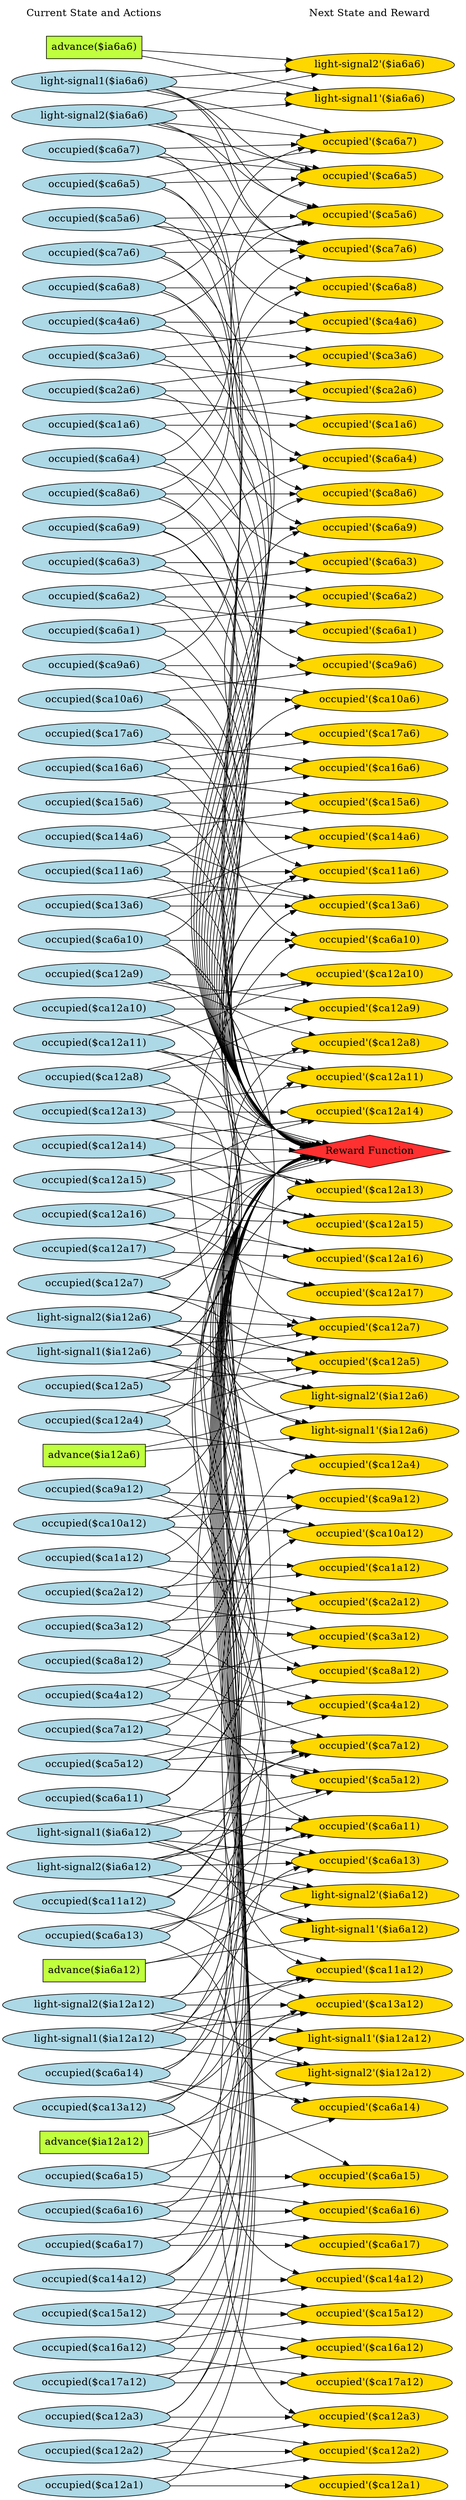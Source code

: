 digraph G {
	graph [bb="0,0,635.59,3988.4",
		fontname=Helvetica,
		fontsize=16,
		rankdir=LR,
		ranksep=2.00,
		ratio=auto,
		size=600
	];
	node [fontsize=16,
		label="\N"
	];
	{
		graph [rank=same];
		"light-signal1($ia6a6)"		 [color=black,
			fillcolor=lightblue,
			height=0.51069,
			pos="118.79,3807.4",
			shape=ellipse,
			style=filled,
			width=2.9856];
		"occupied($ca1a6)"		 [color=black,
			fillcolor=lightblue,
			height=0.51069,
			pos="118.79,3312.4",
			shape=ellipse,
			style=filled,
			width=2.5534];
		"occupied($ca10a12)"		 [color=black,
			fillcolor=lightblue,
			height=0.51069,
			pos="118.79,2982.4",
			shape=ellipse,
			style=filled,
			width=2.8677];
		"occupied($ca12a13)"		 [color=black,
			fillcolor=lightblue,
			height=0.51069,
			pos="118.79,1281.4",
			shape=ellipse,
			style=filled,
			width=2.8677];
		"light-signal1($ia12a12)"		 [color=black,
			fillcolor=lightblue,
			height=0.51069,
			pos="118.79,1444.4",
			shape=ellipse,
			style=filled,
			width=3.2998];
		"occupied($ca6a7)"		 [color=black,
			fillcolor=lightblue,
			height=0.51069,
			pos="118.79,3697.4",
			shape=ellipse,
			style=filled,
			width=2.5534];
		"occupied($ca9a6)"		 [color=black,
			fillcolor=lightblue,
			height=0.51069,
			pos="118.79,2817.4",
			shape=ellipse,
			style=filled,
			width=2.5534];
		"occupied($ca15a6)"		 [color=black,
			fillcolor=lightblue,
			height=0.51069,
			pos="118.79,348.38",
			shape=ellipse,
			style=filled,
			width=2.7106];
		"advance($ia12a12)"		 [color=black,
			fillcolor=olivedrab1,
			height=0.5,
			pos="118.79,1390.4",
			shape=box,
			style=filled,
			width=1.9167];
		"advance($ia6a6)"		 [color=black,
			fillcolor=olivedrab1,
			height=0.5,
			pos="118.79,3916.4",
			shape=box,
			style=filled,
			width=1.6944];
		"occupied($ca14a12)"		 [color=black,
			fillcolor=lightblue,
			height=0.51069,
			pos="118.79,2707.4",
			shape=ellipse,
			style=filled,
			width=2.8677];
		"occupied($ca12a7)"		 [color=black,
			fillcolor=lightblue,
			height=0.51069,
			pos="118.79,731.38",
			shape=ellipse,
			style=filled,
			width=2.7106];
		"occupied($ca6a11)"		 [color=black,
			fillcolor=lightblue,
			height=0.51069,
			pos="118.79,1937.4",
			shape=ellipse,
			style=filled,
			width=2.7106];
		"occupied($ca4a12)"		 [color=black,
			fillcolor=lightblue,
			height=0.51069,
			pos="118.79,2267.4",
			shape=ellipse,
			style=filled,
			width=2.7106];
		"occupied($ca12a14)"		 [color=black,
			fillcolor=lightblue,
			height=0.51069,
			pos="118.79,1226.4",
			shape=ellipse,
			style=filled,
			width=2.8677];
		"occupied($ca17a12)"		 [color=black,
			fillcolor=lightblue,
			height=0.51069,
			pos="118.79,2542.4",
			shape=ellipse,
			style=filled,
			width=2.8677];
		"occupied($ca10a6)"		 [color=black,
			fillcolor=lightblue,
			height=0.51069,
			pos="118.79,2047.4",
			shape=ellipse,
			style=filled,
			width=2.7106];
		"occupied($ca12a10)"		 [color=black,
			fillcolor=lightblue,
			height=0.51069,
			pos="118.79,951.38",
			shape=ellipse,
			style=filled,
			width=2.8677];
		"Current State and Actions"		 [color=black,
			fillcolor=white,
			height=0.5,
			pos="118.79,3970.4",
			shape=plaintext,
			style=bold,
			width=2.5139];
		"light-signal2($ia6a12)"		 [color=black,
			fillcolor=lightblue,
			height=0.51069,
			pos="118.79,1882.4",
			shape=ellipse,
			style=filled,
			width=3.1427];
		"occupied($ca12a8)"		 [color=black,
			fillcolor=lightblue,
			height=0.51069,
			pos="118.79,841.38",
			shape=ellipse,
			style=filled,
			width=2.7106];
		"occupied($ca3a6)"		 [color=black,
			fillcolor=lightblue,
			height=0.51069,
			pos="118.79,3422.4",
			shape=ellipse,
			style=filled,
			width=2.5534];
		"occupied($ca6a10)"		 [color=black,
			fillcolor=lightblue,
			height=0.51069,
			pos="118.79,1992.4",
			shape=ellipse,
			style=filled,
			width=2.7106];
		"occupied($ca2a12)"		 [color=black,
			fillcolor=lightblue,
			height=0.51069,
			pos="118.79,2432.4",
			shape=ellipse,
			style=filled,
			width=2.7106];
		"occupied($ca6a5)"		 [color=black,
			fillcolor=lightblue,
			height=0.51069,
			pos="118.79,3752.4",
			shape=ellipse,
			style=filled,
			width=2.5534];
		"occupied($ca7a12)"		 [color=black,
			fillcolor=lightblue,
			height=0.51069,
			pos="118.79,2157.4",
			shape=ellipse,
			style=filled,
			width=2.7106];
		"occupied($ca12a11)"		 [color=black,
			fillcolor=lightblue,
			height=0.51069,
			pos="118.79,1171.4",
			shape=ellipse,
			style=filled,
			width=2.8677];
		"occupied($ca13a6)"		 [color=black,
			fillcolor=lightblue,
			height=0.51069,
			pos="118.79,676.38",
			shape=ellipse,
			style=filled,
			width=2.7106];
		"occupied($ca12a9)"		 [color=black,
			fillcolor=lightblue,
			height=0.51069,
			pos="118.79,896.38",
			shape=ellipse,
			style=filled,
			width=2.7106];
		"occupied($ca6a4)"		 [color=black,
			fillcolor=lightblue,
			height=0.51069,
			pos="118.79,3257.4",
			shape=ellipse,
			style=filled,
			width=2.5534];
		"occupied($ca6a17)"		 [color=black,
			fillcolor=lightblue,
			height=0.51069,
			pos="118.79,1499.4",
			shape=ellipse,
			style=filled,
			width=2.7106];
		"occupied($ca9a12)"		 [color=black,
			fillcolor=lightblue,
			height=0.51069,
			pos="118.79,2927.4",
			shape=ellipse,
			style=filled,
			width=2.7106];
		"occupied($ca8a6)"		 [color=black,
			fillcolor=lightblue,
			height=0.51069,
			pos="118.79,3477.4",
			shape=ellipse,
			style=filled,
			width=2.5534];
		"occupied($ca5a12)"		 [color=black,
			fillcolor=lightblue,
			height=0.51069,
			pos="118.79,2102.4",
			shape=ellipse,
			style=filled,
			width=2.7106];
		"occupied($ca11a12)"		 [color=black,
			fillcolor=lightblue,
			height=0.51069,
			pos="118.79,2872.4",
			shape=ellipse,
			style=filled,
			width=2.8677];
		"advance($ia12a6)"		 [color=black,
			fillcolor=olivedrab1,
			height=0.5,
			pos="118.79,457.38",
			shape=box,
			style=filled,
			width=1.8056];
		"occupied($ca12a2)"		 [color=black,
			fillcolor=lightblue,
			height=0.51069,
			pos="118.79,73.385",
			shape=ellipse,
			style=filled,
			width=2.7106];
		"occupied($ca16a6)"		 [color=black,
			fillcolor=lightblue,
			height=0.51069,
			pos="118.79,293.38",
			shape=ellipse,
			style=filled,
			width=2.7106];
		"occupied($ca12a17)"		 [color=black,
			fillcolor=lightblue,
			height=0.51069,
			pos="118.79,1006.4",
			shape=ellipse,
			style=filled,
			width=2.8677];
		"occupied($ca6a3)"		 [color=black,
			fillcolor=lightblue,
			height=0.51069,
			pos="118.79,3202.4",
			shape=ellipse,
			style=filled,
			width=2.5534];
		"occupied($ca6a16)"		 [color=black,
			fillcolor=lightblue,
			height=0.51069,
			pos="118.79,1554.4",
			shape=ellipse,
			style=filled,
			width=2.7106];
		"occupied($ca13a12)"		 [color=black,
			fillcolor=lightblue,
			height=0.51069,
			pos="118.79,2762.4",
			shape=ellipse,
			style=filled,
			width=2.8677];
		"advance($ia6a12)"		 [color=black,
			fillcolor=olivedrab1,
			height=0.5,
			pos="118.79,1718.4",
			shape=box,
			style=filled,
			width=1.8056];
		"occupied($ca12a1)"		 [color=black,
			fillcolor=lightblue,
			height=0.51069,
			pos="118.79,18.385",
			shape=ellipse,
			style=filled,
			width=2.7106];
		"light-signal1($ia12a6)"		 [color=black,
			fillcolor=lightblue,
			height=0.51069,
			pos="118.79,511.38",
			shape=ellipse,
			style=filled,
			width=3.1427];
		"occupied($ca5a6)"		 [color=black,
			fillcolor=lightblue,
			height=0.51069,
			pos="118.79,3642.4",
			shape=ellipse,
			style=filled,
			width=2.5534];
		"occupied($ca3a12)"		 [color=black,
			fillcolor=lightblue,
			height=0.51069,
			pos="118.79,2377.4",
			shape=ellipse,
			style=filled,
			width=2.7106];
		"occupied($ca12a3)"		 [color=black,
			fillcolor=lightblue,
			height=0.51069,
			pos="118.79,128.38",
			shape=ellipse,
			style=filled,
			width=2.7106];
		"occupied($ca11a6)"		 [color=black,
			fillcolor=lightblue,
			height=0.51069,
			pos="118.79,786.38",
			shape=ellipse,
			style=filled,
			width=2.7106];
		"occupied($ca6a2)"		 [color=black,
			fillcolor=lightblue,
			height=0.51069,
			pos="118.79,3147.4",
			shape=ellipse,
			style=filled,
			width=2.5534];
		"occupied($ca6a15)"		 [color=black,
			fillcolor=lightblue,
			height=0.51069,
			pos="118.79,1609.4",
			shape=ellipse,
			style=filled,
			width=2.7106];
		"occupied($ca15a12)"		 [color=black,
			fillcolor=lightblue,
			height=0.51069,
			pos="118.79,2652.4",
			shape=ellipse,
			style=filled,
			width=2.8677];
		"light-signal2($ia12a6)"		 [color=black,
			fillcolor=lightblue,
			height=0.51069,
			pos="118.79,566.38",
			shape=ellipse,
			style=filled,
			width=3.1427];
		"occupied($ca2a6)"		 [color=black,
			fillcolor=lightblue,
			height=0.51069,
			pos="118.79,3367.4",
			shape=ellipse,
			style=filled,
			width=2.5534];
		"occupied($ca16a12)"		 [color=black,
			fillcolor=lightblue,
			height=0.51069,
			pos="118.79,2597.4",
			shape=ellipse,
			style=filled,
			width=2.8677];
		"occupied($ca12a4)"		 [color=black,
			fillcolor=lightblue,
			height=0.51069,
			pos="118.79,183.38",
			shape=ellipse,
			style=filled,
			width=2.7106];
		"occupied($ca1a12)"		 [color=black,
			fillcolor=lightblue,
			height=0.51069,
			pos="118.79,2487.4",
			shape=ellipse,
			style=filled,
			width=2.7106];
		"occupied($ca14a6)"		 [color=black,
			fillcolor=lightblue,
			height=0.51069,
			pos="118.79,403.38",
			shape=ellipse,
			style=filled,
			width=2.7106];
		"occupied($ca6a1)"		 [color=black,
			fillcolor=lightblue,
			height=0.51069,
			pos="118.79,3092.4",
			shape=ellipse,
			style=filled,
			width=2.5534];
		"occupied($ca6a14)"		 [color=black,
			fillcolor=lightblue,
			height=0.51069,
			pos="118.79,1664.4",
			shape=ellipse,
			style=filled,
			width=2.7106];
		"occupied($ca12a15)"		 [color=black,
			fillcolor=lightblue,
			height=0.51069,
			pos="118.79,1116.4",
			shape=ellipse,
			style=filled,
			width=2.8677];
		"occupied($ca6a9)"		 [color=black,
			fillcolor=lightblue,
			height=0.51069,
			pos="118.79,2212.4",
			shape=ellipse,
			style=filled,
			width=2.5534];
		"light-signal2($ia6a6)"		 [color=black,
			fillcolor=lightblue,
			height=0.51069,
			pos="118.79,3862.4",
			shape=ellipse,
			style=filled,
			width=2.9856];
		"occupied($ca7a6)"		 [color=black,
			fillcolor=lightblue,
			height=0.51069,
			pos="118.79,3587.4",
			shape=ellipse,
			style=filled,
			width=2.5534];
		"light-signal1($ia6a12)"		 [color=black,
			fillcolor=lightblue,
			height=0.51069,
			pos="118.79,1772.4",
			shape=ellipse,
			style=filled,
			width=3.1427];
		"occupied($ca8a12)"		 [color=black,
			fillcolor=lightblue,
			height=0.51069,
			pos="118.79,2322.4",
			shape=ellipse,
			style=filled,
			width=2.7106];
		"occupied($ca12a5)"		 [color=black,
			fillcolor=lightblue,
			height=0.51069,
			pos="118.79,621.38",
			shape=ellipse,
			style=filled,
			width=2.7106];
		"occupied($ca17a6)"		 [color=black,
			fillcolor=lightblue,
			height=0.51069,
			pos="118.79,238.38",
			shape=ellipse,
			style=filled,
			width=2.7106];
		"light-signal2($ia12a12)"		 [color=black,
			fillcolor=lightblue,
			height=0.51069,
			pos="118.79,1336.4",
			shape=ellipse,
			style=filled,
			width=3.2998];
		"occupied($ca4a6)"		 [color=black,
			fillcolor=lightblue,
			height=0.51069,
			pos="118.79,3532.4",
			shape=ellipse,
			style=filled,
			width=2.5534];
		"occupied($ca12a16)"		 [color=black,
			fillcolor=lightblue,
			height=0.51069,
			pos="118.79,1061.4",
			shape=ellipse,
			style=filled,
			width=2.8677];
		"occupied($ca6a13)"		 [color=black,
			fillcolor=lightblue,
			height=0.51069,
			pos="118.79,1827.4",
			shape=ellipse,
			style=filled,
			width=2.7106];
		"occupied($ca6a8)"		 [color=black,
			fillcolor=lightblue,
			height=0.51069,
			pos="118.79,3037.4",
			shape=ellipse,
			style=filled,
			width=2.5534];
	}
	{
		graph [rank=same];
		"occupied'($ca6a8)"		 [color=black,
			fillcolor=gold1,
			height=0.51069,
			pos="508.59,3037.4",
			shape=ellipse,
			style=filled,
			width=2.6124];
		"occupied'($ca12a5)"		 [color=black,
			fillcolor=gold1,
			height=0.51069,
			pos="508.59,568.38",
			shape=ellipse,
			style=filled,
			width=2.7695];
		"occupied'($ca12a10)"		 [color=black,
			fillcolor=gold1,
			height=0.51069,
			pos="508.59,951.38",
			shape=ellipse,
			style=filled,
			width=2.9266];
		"Next State and Reward"		 [color=black,
			fillcolor=white,
			height=0.5,
			pos="508.59,3970.4",
			shape=plaintext,
			style=bold,
			width=2.25];
		"occupied'($ca17a6)"		 [color=black,
			fillcolor=gold1,
			height=0.51069,
			pos="508.59,238.38",
			shape=ellipse,
			style=filled,
			width=2.7695];
		"occupied'($ca16a12)"		 [color=black,
			fillcolor=gold1,
			height=0.51069,
			pos="508.59,2597.4",
			shape=ellipse,
			style=filled,
			width=2.9266];
		"occupied'($ca1a6)"		 [color=black,
			fillcolor=gold1,
			height=0.51069,
			pos="508.59,3312.4",
			shape=ellipse,
			style=filled,
			width=2.6124];
		"light-signal2'($ia6a12)"		 [color=black,
			fillcolor=gold1,
			height=0.51069,
			pos="508.59,1703.4",
			shape=ellipse,
			style=filled,
			width=3.2016];
		"occupied'($ca6a7)"		 [color=black,
			fillcolor=gold1,
			height=0.51069,
			pos="508.59,3717.4",
			shape=ellipse,
			style=filled,
			width=2.6124];
		"occupied'($ca9a6)"		 [color=black,
			fillcolor=gold1,
			height=0.51069,
			pos="508.59,2872.4",
			shape=ellipse,
			style=filled,
			width=2.6124];
		"occupied'($ca12a4)"		 [color=black,
			fillcolor=gold1,
			height=0.51069,
			pos="508.59,183.38",
			shape=ellipse,
			style=filled,
			width=2.7695];
		"occupied'($ca6a13)"		 [color=black,
			fillcolor=gold1,
			height=0.51069,
			pos="508.59,1813.4",
			shape=ellipse,
			style=filled,
			width=2.7695];
		"occupied'($ca8a12)"		 [color=black,
			fillcolor=gold1,
			height=0.51069,
			pos="508.59,2322.4",
			shape=ellipse,
			style=filled,
			width=2.7695];
		"occupied'($ca14a6)"		 [color=black,
			fillcolor=gold1,
			height=0.51069,
			pos="508.59,403.38",
			shape=ellipse,
			style=filled,
			width=2.7695];
		"occupied'($ca14a12)"		 [color=black,
			fillcolor=gold1,
			height=0.51069,
			pos="508.59,2762.4",
			shape=ellipse,
			style=filled,
			width=2.9266];
		"occupied'($ca12a17)"		 [color=black,
			fillcolor=gold1,
			height=0.51069,
			pos="508.59,1006.4",
			shape=ellipse,
			style=filled,
			width=2.9266];
		"occupied'($ca6a14)"		 [color=black,
			fillcolor=gold1,
			height=0.51069,
			pos="508.59,1648.4",
			shape=ellipse,
			style=filled,
			width=2.7695];
		"occupied'($ca15a6)"		 [color=black,
			fillcolor=gold1,
			height=0.51069,
			pos="508.59,348.38",
			shape=ellipse,
			style=filled,
			width=2.7695];
		"occupied'($ca12a7)"		 [color=black,
			fillcolor=gold1,
			height=0.51069,
			pos="508.59,678.38",
			shape=ellipse,
			style=filled,
			width=2.7695];
		"occupied'($ca6a1)"		 [color=black,
			fillcolor=gold1,
			height=0.51069,
			pos="508.59,3092.4",
			shape=ellipse,
			style=filled,
			width=2.6124];
		"occupied'($ca12a16)"		 [color=black,
			fillcolor=gold1,
			height=0.51069,
			pos="508.59,1061.4",
			shape=ellipse,
			style=filled,
			width=2.9266];
		"occupied'($ca11a12)"		 [color=black,
			fillcolor=gold1,
			height=0.51069,
			pos="508.59,2817.4",
			shape=ellipse,
			style=filled,
			width=2.9266];
		"occupied'($ca1a12)"		 [color=black,
			fillcolor=gold1,
			height=0.51069,
			pos="508.59,2487.4",
			shape=ellipse,
			style=filled,
			width=2.7695];
		"occupied'($ca7a6)"		 [color=black,
			fillcolor=gold1,
			height=0.51069,
			pos="508.59,3594.4",
			shape=ellipse,
			style=filled,
			width=2.6124];
		"occupied'($ca6a9)"		 [color=black,
			fillcolor=gold1,
			height=0.51069,
			pos="508.59,2212.4",
			shape=ellipse,
			style=filled,
			width=2.6124];
		"occupied'($ca6a15)"		 [color=black,
			fillcolor=gold1,
			height=0.51069,
			pos="508.59,1593.4",
			shape=ellipse,
			style=filled,
			width=2.7695];
		"light-signal2'($ia12a6)"		 [color=black,
			fillcolor=gold1,
			height=0.51069,
			pos="508.59,458.38",
			shape=ellipse,
			style=filled,
			width=3.2016];
		"light-signal1'($ia6a6)"		 [color=black,
			fillcolor=gold1,
			height=0.51069,
			pos="508.59,3909.4",
			shape=ellipse,
			style=filled,
			width=3.0445];
		"occupied'($ca12a15)"		 [color=black,
			fillcolor=gold1,
			height=0.51069,
			pos="508.59,1116.4",
			shape=ellipse,
			style=filled,
			width=2.9266];
		"light-signal1'($ia6a12)"		 [color=black,
			fillcolor=gold1,
			height=0.51069,
			pos="508.59,1758.4",
			shape=ellipse,
			style=filled,
			width=3.2016];
		"occupied'($ca3a12)"		 [color=black,
			fillcolor=gold1,
			height=0.51069,
			pos="508.59,2377.4",
			shape=ellipse,
			style=filled,
			width=2.7695];
		"occupied'($ca4a6)"		 [color=black,
			fillcolor=gold1,
			height=0.51069,
			pos="508.59,3532.4",
			shape=ellipse,
			style=filled,
			width=2.6124];
		"occupied'($ca8a6)"		 [color=black,
			fillcolor=gold1,
			height=0.51069,
			pos="508.59,3477.4",
			shape=ellipse,
			style=filled,
			width=2.6124];
		"occupied'($ca6a16)"		 [color=black,
			fillcolor=gold1,
			height=0.51069,
			pos="508.59,1538.4",
			shape=ellipse,
			style=filled,
			width=2.7695];
		"occupied'($ca15a12)"		 [color=black,
			fillcolor=gold1,
			height=0.51069,
			pos="508.59,2652.4",
			shape=ellipse,
			style=filled,
			width=2.9266];
		"occupied'($ca12a1)"		 [color=black,
			fillcolor=gold1,
			height=0.51069,
			pos="508.59,18.385",
			shape=ellipse,
			style=filled,
			width=2.7695];
		"occupied'($ca12a9)"		 [color=black,
			fillcolor=gold1,
			height=0.51069,
			pos="508.59,896.38",
			shape=ellipse,
			style=filled,
			width=2.7695];
		"occupied'($ca13a6)"		 [color=black,
			fillcolor=gold1,
			height=0.51069,
			pos="508.59,623.38",
			shape=ellipse,
			style=filled,
			width=2.7695];
		"Reward Function"		 [color=black,
			fillcolor=firebrick1,
			height=0.72222,
			pos="508.59,2150.4",
			shape=diamond,
			style=filled,
			width=3.5278];
		"occupied'($ca12a14)"		 [color=black,
			fillcolor=gold1,
			height=0.51069,
			pos="508.59,1208.4",
			shape=ellipse,
			style=filled,
			width=2.9266];
		"light-signal2'($ia6a6)"		 [color=black,
			fillcolor=gold1,
			height=0.51069,
			pos="508.59,3854.4",
			shape=ellipse,
			style=filled,
			width=3.0445];
		"occupied'($ca6a3)"		 [color=black,
			fillcolor=gold1,
			height=0.51069,
			pos="508.59,3202.4",
			shape=ellipse,
			style=filled,
			width=2.6124];
		"occupied'($ca5a6)"		 [color=black,
			fillcolor=gold1,
			height=0.51069,
			pos="508.59,3649.4",
			shape=ellipse,
			style=filled,
			width=2.6124];
		"occupied'($ca5a12)"		 [color=black,
			fillcolor=gold1,
			height=0.51069,
			pos="508.59,2033.4",
			shape=ellipse,
			style=filled,
			width=2.7695];
		"occupied'($ca13a12)"		 [color=black,
			fillcolor=gold1,
			height=0.51069,
			pos="508.59,2707.4",
			shape=ellipse,
			style=filled,
			width=2.9266];
		"occupied'($ca6a17)"		 [color=black,
			fillcolor=gold1,
			height=0.51069,
			pos="508.59,1483.4",
			shape=ellipse,
			style=filled,
			width=2.7695];
		"occupied'($ca9a12)"		 [color=black,
			fillcolor=gold1,
			height=0.51069,
			pos="508.59,2927.4",
			shape=ellipse,
			style=filled,
			width=2.7695];
		"occupied'($ca10a6)"		 [color=black,
			fillcolor=gold1,
			height=0.51069,
			pos="508.59,1978.4",
			shape=ellipse,
			style=filled,
			width=2.7695];
		"occupied'($ca12a13)"		 [color=black,
			fillcolor=gold1,
			height=0.51069,
			pos="508.59,1318.4",
			shape=ellipse,
			style=filled,
			width=2.9266];
		"occupied'($ca12a8)"		 [color=black,
			fillcolor=gold1,
			height=0.51069,
			pos="508.59,841.38",
			shape=ellipse,
			style=filled,
			width=2.7695];
		"occupied'($ca2a6)"		 [color=black,
			fillcolor=gold1,
			height=0.51069,
			pos="508.59,3367.4",
			shape=ellipse,
			style=filled,
			width=2.6124];
		"occupied'($ca7a12)"		 [color=black,
			fillcolor=gold1,
			height=0.51069,
			pos="508.59,2088.4",
			shape=ellipse,
			style=filled,
			width=2.7695];
		"occupied'($ca6a2)"		 [color=black,
			fillcolor=gold1,
			height=0.51069,
			pos="508.59,3147.4",
			shape=ellipse,
			style=filled,
			width=2.6124];
		"light-signal1'($ia12a6)"		 [color=black,
			fillcolor=gold1,
			height=0.51069,
			pos="508.59,513.38",
			shape=ellipse,
			style=filled,
			width=3.2016];
		"occupied'($ca6a10)"		 [color=black,
			fillcolor=gold1,
			height=0.51069,
			pos="508.59,1923.4",
			shape=ellipse,
			style=filled,
			width=2.7695];
		"occupied'($ca11a6)"		 [color=black,
			fillcolor=gold1,
			height=0.51069,
			pos="508.59,733.38",
			shape=ellipse,
			style=filled,
			width=2.7695];
		"occupied'($ca2a12)"		 [color=black,
			fillcolor=gold1,
			height=0.51069,
			pos="508.59,2432.4",
			shape=ellipse,
			style=filled,
			width=2.7695];
		"occupied'($ca12a3)"		 [color=black,
			fillcolor=gold1,
			height=0.51069,
			pos="508.59,128.38",
			shape=ellipse,
			style=filled,
			width=2.7695];
		"occupied'($ca10a12)"		 [color=black,
			fillcolor=gold1,
			height=0.51069,
			pos="508.59,2982.4",
			shape=ellipse,
			style=filled,
			width=2.9266];
		"occupied'($ca3a6)"		 [color=black,
			fillcolor=gold1,
			height=0.51069,
			pos="508.59,3422.4",
			shape=ellipse,
			style=filled,
			width=2.6124];
		"occupied'($ca6a5)"		 [color=black,
			fillcolor=gold1,
			height=0.51069,
			pos="508.59,3772.4",
			shape=ellipse,
			style=filled,
			width=2.6124];
		"occupied'($ca4a12)"		 [color=black,
			fillcolor=gold1,
			height=0.51069,
			pos="508.59,2267.4",
			shape=ellipse,
			style=filled,
			width=2.7695];
		"light-signal2'($ia12a12)"		 [color=black,
			fillcolor=gold1,
			height=0.51069,
			pos="508.59,1428.4",
			shape=ellipse,
			style=filled,
			width=3.3588];
		"occupied'($ca12a2)"		 [color=black,
			fillcolor=gold1,
			height=0.51069,
			pos="508.59,73.385",
			shape=ellipse,
			style=filled,
			width=2.7695];
		"occupied'($ca6a11)"		 [color=black,
			fillcolor=gold1,
			height=0.51069,
			pos="508.59,1868.4",
			shape=ellipse,
			style=filled,
			width=2.7695];
		"occupied'($ca12a11)"		 [color=black,
			fillcolor=gold1,
			height=0.51069,
			pos="508.59,1263.4",
			shape=ellipse,
			style=filled,
			width=2.9266];
		"occupied'($ca17a12)"		 [color=black,
			fillcolor=gold1,
			height=0.51069,
			pos="508.59,2542.4",
			shape=ellipse,
			style=filled,
			width=2.9266];
		"occupied'($ca16a6)"		 [color=black,
			fillcolor=gold1,
			height=0.51069,
			pos="508.59,293.38",
			shape=ellipse,
			style=filled,
			width=2.7695];
		"light-signal1'($ia12a12)"		 [color=black,
			fillcolor=gold1,
			height=0.51069,
			pos="508.59,1373.4",
			shape=ellipse,
			style=filled,
			width=3.3588];
		"occupied'($ca6a4)"		 [color=black,
			fillcolor=gold1,
			height=0.51069,
			pos="508.59,3257.4",
			shape=ellipse,
			style=filled,
			width=2.6124];
	}
	"light-signal1($ia6a6)" -> "occupied'($ca6a7)"	 [color=black,
		pos="e,445.38,3731 182.34,3792.5 253.46,3775.6 362.27,3749.8 381.59,3745.4 398.93,3741.4 417.64,3737.2 435.2,3733.3",
		style=solid];
	"light-signal1($ia6a6)" -> "occupied'($ca7a6)"	 [color=black,
		pos="e,428.86,3604.1 199.61,3795.3 212.82,3791.4 225.99,3786.2 237.59,3779.4 319.24,3731.4 299.59,3669.7 381.59,3622.4 393.03,3615.8 \
405.89,3610.7 418.9,3606.9",
		style=solid];
	"light-signal1($ia6a6)" -> "light-signal1'($ia6a6)"	 [color=black,
		pos="e,438.32,3895.2 184.83,3821.9 202.05,3826 220.58,3830.7 237.59,3835.4 302.32,3853.4 316.73,3863.9 381.59,3881.4 396.58,3885.4 412.7,\
3889.3 428.22,3892.9",
		style=solid];
	"light-signal1($ia6a6)" -> "light-signal2'($ia6a6)"	 [color=black,
		pos="e,419.39,3843.7 207.31,3818 267.3,3825.3 346.97,3834.9 409.17,3842.5",
		style=solid];
	"light-signal1($ia6a6)" -> "occupied'($ca5a6)"	 [color=black,
		pos="e,452.54,3664.2 192.59,3793.9 207.75,3790.1 223.42,3785.3 237.59,3779.4 307.08,3750.5 313.33,3722 381.59,3690.4 400.96,3681.4 422.84,\
3673.5 442.88,3667.2",
		style=solid];
	"light-signal1($ia6a6)" -> "occupied'($ca6a5)"	 [color=black,
		pos="e,422.73,3780 214.16,3798.9 274.35,3793.4 352.1,3786.4 412.44,3781",
		style=solid];
	"occupied($ca1a6)" -> "occupied'($ca1a6)"	 [color=black,
		pos="e,414.44,3312.4 211.2,3312.4 269.1,3312.4 344.1,3312.4 404.17,3312.4",
		style=solid];
	"occupied($ca1a6)" -> "Reward Function"	 [pos="e,423.79,2159.1 204.28,3305.5 216.9,3301 228.65,3294.3 237.59,3284.4 567.51,2918.6 58.593,2557.3 381.59,2185.4 390.37,2175.3 401.79,\
2168 414.16,2162.7"];
	"occupied($ca1a6)" -> "occupied'($ca2a6)"	 [color=black,
		pos="e,432.06,3356.7 194.56,3323 259.57,3332.2 353.73,3345.6 421.79,3355.2",
		style=solid];
	"occupied($ca10a12)" -> "occupied'($ca11a12)"	 [color=black,
		pos="e,428.58,2829.5 193.97,2969.7 208.81,2965.8 223.99,2960.8 237.59,2954.4 310.19,2920.1 308.74,2879.1 381.59,2845.4 393.26,2840 406.02,\
2835.6 418.81,2832",
		style=solid];
	"occupied($ca10a12)" -> "Reward Function"	 [pos="e,424.96,2159.3 208.57,2973.3 219.45,2968.9 229.54,2962.8 237.59,2954.4 477.46,2702.7 146.49,2441.6 381.59,2185.4 390.85,2175.3 \
402.75,2168 415.53,2162.8"];
	"occupied($ca10a12)" -> "occupied'($ca9a12)"	 [color=black,
		pos="e,429,2938.5 200.15,2971 263.98,2961.9 353.16,2949.3 419.04,2939.9",
		style=solid];
	"occupied($ca10a12)" -> "occupied'($ca10a12)"	 [color=black,
		pos="e,402.93,2982.4 222.19,2982.4 274.58,2982.4 338.53,2982.4 392.6,2982.4",
		style=solid];
	"occupied($ca12a13)" -> "Reward Function"	 [pos="e,424.56,2141.4 208.93,1290.5 219.68,1294.9 229.65,1301 237.59,1309.4 487.52,1573.9 136.67,1846.2 381.59,2115.4 390.66,2125.4 402.3,\
2132.6 414.83,2137.8"];
	"occupied($ca12a13)" -> "occupied'($ca12a14)"	 [color=black,
		pos="e,436.41,1221.8 190.47,1268.1 257,1255.6 356.57,1236.8 426.34,1223.7",
		style=solid];
	"occupied($ca12a13)" -> "occupied'($ca12a13)"	 [color=black,
		pos="e,415.67,1309.6 210.22,1290 268.74,1295.6 345.03,1302.9 405.69,1308.7",
		style=solid];
	"occupied($ca12a13)" -> "occupied'($ca12a11)"	 [color=black,
		pos="e,406.67,1268.1 218.91,1276.8 273.09,1274.3 340.38,1271.1 396.36,1268.5",
		style=solid];
	"light-signal1($ia12a12)" -> "occupied'($ca11a12)"	 [color=black,
		pos="e,412.06,2809.8 214.63,1455.4 223.29,1459.6 231.19,1465.1 237.59,1472.4 627.25,1913.8 -11.306,2350.8 381.59,2789.4 387.62,2796.1 \
394.87,2801.4 402.82,2805.6",
		style=solid];
	"light-signal1($ia12a12)" -> "occupied'($ca13a12)"	 [color=black,
		pos="e,412.45,2699.9 214.56,1455.4 223.23,1459.6 231.15,1465.2 237.59,1472.4 597.09,1875.7 19.13,2278.8 381.59,2679.4 387.7,2686.1 395.06,\
2691.5 403.11,2695.6",
		style=solid];
	"light-signal1($ia12a12)" -> "occupied'($ca12a13)"	 [color=black,
		pos="e,434.46,1331.5 194.07,1430.1 208.67,1426.6 223.75,1422.3 237.59,1417.4 304.82,1393.5 314.28,1370.1 381.59,1346.4 395.24,1341.6 \
410.03,1337.4 424.5,1333.9",
		style=solid];
	"light-signal1($ia12a12)" -> "light-signal2'($ia12a12)"	 [color=black,
		pos="e,391.65,1433.2 233.79,1439.7 280.2,1437.8 334.02,1435.5 381.6,1433.6",
		style=solid];
	"light-signal1($ia12a12)" -> "occupied'($ca12a11)"	 [color=black,
		pos="e,426.86,1275 201.8,1431.1 214.16,1427.6 226.47,1423.1 237.59,1417.4 313.33,1378.7 305.72,1329.8 381.59,1291.4 392.63,1285.8 404.77,\
1281.3 417.03,1277.7",
		style=solid];
	"light-signal1($ia12a12)" -> "light-signal1'($ia12a12)"	 [color=black,
		pos="e,430.47,1387.5 196.41,1430.4 260.87,1418.6 353.02,1401.7 420.31,1389.4",
		style=solid];
	"occupied($ca6a7)" -> "occupied'($ca6a8)"	 [color=black,
		pos="e,419.81,3043.6 202.82,3689.9 215.76,3685.5 228,3679 237.59,3669.4 432.79,3474.3 184.95,3259 381.59,3065.4 389.74,3057.4 399.65,\
3051.4 410.29,3047.1",
		style=solid];
	"occupied($ca6a7)" -> "occupied'($ca6a7)"	 [color=black,
		pos="e,417.47,3712.7 208.28,3701.9 267.57,3705 345.75,3709 407.34,3712.2",
		style=solid];
	"occupied($ca6a7)" -> "Reward Function"	 [pos="e,423.14,2158.9 204.56,3690.8 217.15,3686.2 228.82,3679.4 237.59,3669.4 455.33,3419.7 168.57,2439.2 381.59,2185.4 390.14,2175.2 \
401.37,2167.8 413.61,2162.6"];
	"occupied($ca6a7)" -> "occupied'($ca6a5)"	 [color=black,
		pos="e,441.16,3759.5 185.58,3710.1 253.58,3723.3 359.64,3743.8 431.28,3757.6",
		style=solid];
	"occupied($ca9a6)" -> "occupied'($ca9a6)"	 [color=black,
		pos="e,432.06,2861.7 194.56,2828 259.57,2837.2 353.73,2850.6 421.79,2860.2",
		style=solid];
	"occupied($ca9a6)" -> "occupied'($ca8a6)"	 [color=black,
		pos="e,419.81,3471.2 202.82,2824.9 215.76,2829.3 228,2835.8 237.59,2845.4 432.79,3040.5 184.95,3255.8 381.59,3449.4 389.74,3457.4 399.65,\
3463.3 410.29,3467.7",
		style=solid];
	"occupied($ca9a6)" -> "Reward Function"	 [pos="e,426.07,2159.5 202.82,2809.9 215.76,2805.5 228,2799 237.59,2789.4 432.79,2594.3 190.08,2384.1 381.59,2185.4 391.22,2175.4 403.45,\
2168.2 416.47,2163"];
	"occupied($ca9a6)" -> "occupied'($ca10a6)"	 [color=black,
		pos="e,415.83,1985.4 203.55,2810.2 216.33,2805.8 228.32,2799.1 237.59,2789.4 481.26,2532.8 136.03,2261.1 381.59,2006.4 388.64,1999.1 \
397.16,1993.5 406.39,1989.2",
		style=solid];
	"occupied($ca15a6)" -> "occupied'($ca14a6)"	 [color=black,
		pos="e,429.18,392.26 197.34,359.38 261.36,368.46 352.23,381.35 419.08,390.83",
		style=solid];
	"occupied($ca15a6)" -> "occupied'($ca15a6)"	 [color=black,
		pos="e,408.6,348.38 216.65,348.38 271.89,348.38 341.28,348.38 398.44,348.38",
		style=solid];
	"occupied($ca15a6)" -> "Reward Function"	 [pos="e,422.68,2141.9 207.63,356.02 219.07,360.53 229.57,367.06 237.59,376.38 490.35,670.45 134.39,1816.6 381.59,2115.4 390.01,2125.6 \
401.11,2132.9 413.23,2138.2"];
	"occupied($ca15a6)" -> "occupied'($ca16a6)"	 [color=black,
		pos="e,429.18,304.5 197.34,337.39 261.36,328.31 352.23,315.42 419.08,305.94",
		style=solid];
	"advance($ia12a12)" -> "light-signal2'($ia12a12)"	 [color=black,
		pos="e,406.32,1418.5 188.23,1397.1 245.73,1402.7 329.02,1410.9 396.12,1417.5",
		style=solid];
	"advance($ia12a12)" -> "light-signal1'($ia12a12)"	 [color=black,
		pos="e,391.97,1378.5 188.23,1387.4 241.69,1385 317.44,1381.7 381.75,1378.9",
		style=solid];
	"advance($ia6a6)" -> "light-signal1'($ia6a6)"	 [color=black,
		pos="e,399.58,3911.3 179.96,3915.3 235.72,3914.3 320.25,3912.8 389.49,3911.5",
		style=solid];
	"advance($ia6a6)" -> "light-signal2'($ia6a6)"	 [color=black,
		pos="e,428.46,3867 179.96,3906.8 243.76,3896.6 345.22,3880.3 418.34,3868.7",
		style=solid];
	"occupied($ca14a12)" -> "occupied'($ca14a12)"	 [color=black,
		pos="e,426.34,2750.9 200.15,2718.8 263.13,2727.7 350.81,2740.1 416.42,2749.5",
		style=solid];
	"occupied($ca14a12)" -> "occupied'($ca15a12)"	 [color=black,
		pos="e,426.34,2663.9 200.15,2696 263.13,2687.1 350.81,2674.6 416.42,2665.3",
		style=solid];
	"occupied($ca14a12)" -> "Reward Function"	 [pos="e,427.17,2159.8 207.23,2697.8 218.44,2693.5 228.98,2687.6 237.59,2679.4 403.31,2521.8 218.85,2346.1 381.59,2185.4 391.6,2175.5 404.14,\
2168.4 417.41,2163.2"];
	"occupied($ca14a12)" -> "occupied'($ca13a12)"	 [color=black,
		pos="e,402.93,2707.4 222.19,2707.4 274.58,2707.4 338.53,2707.4 392.6,2707.4",
		style=solid];
	"occupied($ca12a7)" -> "occupied'($ca12a5)"	 [color=black,
		pos="e,430.95,580.02 191.75,719.18 207.27,715.21 223.3,710.05 237.59,703.38 309.86,669.7 309.07,629.54 381.59,596.38 393.97,590.72 407.57,\
586.17 421.11,582.52",
		style=solid];
	"occupied($ca12a7)" -> "occupied'($ca12a7)"	 [color=black,
		pos="e,427.9,689.28 198.27,720.66 261.84,711.97 351.45,699.72 417.86,690.65",
		style=solid];
	"occupied($ca12a7)" -> "Reward Function"	 [pos="e,423.23,2141.8 207.44,739.18 218.9,743.68 229.46,750.15 237.59,759.38 637.95,1214.4 -10.151,1653 381.59,2115.4 390.18,2125.5 401.44,\
2132.9 413.69,2138.1"];
	"occupied($ca12a7)" -> "occupied'($ca12a8)"	 [color=black,
		pos="e,458.09,825.35 182.02,745.42 200.01,749.68 219.63,754.53 237.59,759.38 310.6,779.13 393.75,804.88 448.25,822.22",
		style=solid];
	"occupied($ca6a11)" -> "occupied'($ca6a13)"	 [color=black,
		pos="e,436.84,1826.2 186.53,1924.1 203.39,1920 221.32,1915.1 237.59,1909.4 304.38,1886 314.63,1864.3 381.59,1841.4 396.02,1836.4 411.69,\
1832.1 426.92,1828.5",
		style=solid];
	"occupied($ca6a11)" -> "Reward Function"	 [pos="e,439.16,2138.4 196.07,1948.8 210.43,1952.8 224.91,1958.1 237.59,1965.4 317.81,2011.3 302.25,2068 381.59,2115.4 396.17,2124.1 412.99,\
2130.7 429.5,2135.7"];
	"occupied($ca6a11)" -> "occupied'($ca6a10)"	 [color=black,
		pos="e,410.57,1926.9 215.16,1933.9 271.22,1931.9 342.25,1929.4 400.27,1927.3",
		style=solid];
	"occupied($ca6a11)" -> "occupied'($ca6a11)"	 [color=black,
		pos="e,436.09,1881.1 190.47,1924.8 256.89,1913 356.26,1895.3 426.02,1882.9",
		style=solid];
	"occupied($ca4a12)" -> "occupied'($ca3a12)"	 [color=black,
		pos="e,439.46,2364.1 184.07,2281.1 201.55,2285.3 220.4,2290.1 237.59,2295.4 302.97,2315.3 316.06,2329.9 381.59,2349.4 396.98,2354 413.62,\
2358.2 429.61,2361.8",
		style=solid];
	"occupied($ca4a12)" -> "Reward Function"	 [pos="e,451.76,2164.8 184.07,2253.6 201.55,2249.5 220.4,2244.6 237.59,2239.4 302.97,2219.4 316.6,2206.6 381.59,2185.4 401.07,2179 422.48,\
2172.8 442.03,2167.4"];
	"occupied($ca4a12)" -> "occupied'($ca5a12)"	 [color=black,
		pos="e,424.82,2043.4 197.81,2256.5 211.72,2252.5 225.58,2246.9 237.59,2239.4 323.69,2185.2 295.08,2115 381.59,2061.4 391.78,2055.1 403.22,\
2050.2 414.94,2046.4",
		style=solid];
	"occupied($ca4a12)" -> "occupied'($ca4a12)"	 [color=black,
		pos="e,408.6,2267.4 216.65,2267.4 271.89,2267.4 341.28,2267.4 398.44,2267.4",
		style=solid];
	"occupied($ca12a14)" -> "occupied'($ca12a15)"	 [color=black,
		pos="e,457.59,1132.6 183.55,1212 201.12,1207.8 220.14,1203.1 237.59,1198.4 310.38,1178.7 393.24,1153 447.75,1135.7",
		style=solid];
	"occupied($ca12a14)" -> "Reward Function"	 [pos="e,424.45,2141.5 209.01,1235.4 219.76,1239.8 229.69,1245.9 237.59,1254.4 502.5,1537.9 122.05,1827 381.59,2115.4 390.6,2125.4 402.21,\
2132.7 414.73,2137.9"];
	"occupied($ca12a14)" -> "occupied'($ca12a14)"	 [color=black,
		pos="e,406.67,1213.1 218.91,1221.8 273.09,1219.3 340.38,1216.1 396.36,1213.5",
		style=solid];
	"occupied($ca12a14)" -> "occupied'($ca12a13)"	 [color=black,
		pos="e,441.79,1304.1 181.88,1241 199.86,1245.3 219.51,1250 237.59,1254.4 301.68,1270 317.38,1275.2 381.59,1290.4 397.75,1294.2 415.12,\
1298.2 431.64,1301.8",
		style=solid];
	"occupied($ca17a12)" -> "occupied'($ca16a12)"	 [color=black,
		pos="e,426.34,2585.9 200.15,2553.8 263.13,2562.7 350.81,2575.1 416.42,2584.5",
		style=solid];
	"occupied($ca17a12)" -> "Reward Function"	 [pos="e,430.27,2160.4 205.09,2532.2 216.87,2528 228.15,2522.3 237.59,2514.4 360.1,2412.1 261.02,2290 381.59,2185.4 392.73,2175.7 406.34,\
2168.7 420.45,2163.6"];
	"occupied($ca17a12)" -> "occupied'($ca17a12)"	 [color=black,
		pos="e,402.93,2542.4 222.19,2542.4 274.58,2542.4 338.53,2542.4 392.6,2542.4",
		style=solid];
	"occupied($ca10a6)" -> "occupied'($ca9a6)"	 [color=black,
		pos="e,419.06,2866.5 206.5,2055.7 218.16,2060.1 229.03,2066.4 237.59,2075.4 477.46,2327.1 139.87,2594.4 381.59,2844.4 389.48,2852.5 399.18,\
2858.6 409.67,2863",
		style=solid];
	"occupied($ca10a6)" -> "Reward Function"	 [pos="e,454.09,2135.5 181.34,2061.6 199.49,2065.9 219.37,2070.7 237.59,2075.4 238.23,2075.6 364.53,2110.6 444.14,2132.8"];
	"occupied($ca10a6)" -> "occupied'($ca10a6)"	 [color=black,
		pos="e,436.09,1991.1 190.47,2034.8 256.89,2023 356.26,2005.3 426.02,1992.9",
		style=solid];
	"occupied($ca10a6)" -> "occupied'($ca11a6)"	 [color=black,
		pos="e,463.78,749.9 207.33,2039.5 218.81,2035 229.4,2028.6 237.59,2019.4 596.54,1616.8 95.45,1271.6 381.59,814.38 398.56,787.27 428.31,\
767.51 454.64,754.3",
		style=solid];
	"occupied($ca12a10)" -> "occupied'($ca12a10)"	 [color=black,
		pos="e,402.93,951.38 222.19,951.38 274.58,951.38 338.53,951.38 392.6,951.38",
		style=solid];
	"occupied($ca12a10)" -> "occupied'($ca12a9)"	 [color=black,
		pos="e,429,907.53 200.15,939.99 263.98,930.94 353.16,918.29 419.04,908.94",
		style=solid];
	"occupied($ca12a10)" -> "Reward Function"	 [pos="e,423.75,2141.7 209.62,960.28 220.2,964.7 229.93,970.86 237.59,979.38 577.64,1358 48.706,1730.4 381.59,2115.4 390.34,2125.5 401.75,\
2132.8 414.13,2138.1"];
	"occupied($ca12a10)" -> "occupied'($ca12a11)"	 [color=black,
		pos="e,419.07,1253.7 203.19,962.04 215.5,966.13 227.43,971.73 237.59,979.38 341.83,1058 276.77,1157.6 381.59,1235.4 389.97,1241.6 399.48,\
1246.5 409.43,1250.3",
		style=solid];
	"Current State and Actions" -> "Next State and Reward"	 [color=black,
		pos="e,427.35,3970.4 209.74,3970.4 272.05,3970.4 354.7,3970.4 417.12,3970.4",
		style=invis];
	"light-signal2($ia6a12)" -> "light-signal2'($ia6a12)"	 [color=black,
		pos="e,423.93,1715.9 198.32,1869.2 211.82,1865.4 225.41,1860.6 237.59,1854.4 312.63,1816.3 306.27,1769 381.59,1731.4 391.75,1726.3 402.82,\
1722.2 414.04,1718.7",
		style=solid];
	"light-signal2($ia6a12)" -> "occupied'($ca6a13)"	 [color=black,
		pos="e,436.19,1826.1 195.95,1868.8 262.25,1857 358.1,1840 425.97,1827.9",
		style=solid];
	"light-signal2($ia6a12)" -> "light-signal1'($ia6a12)"	 [color=black,
		pos="e,432.21,1772.3 190.56,1868.1 206.22,1864.2 222.61,1859.6 237.59,1854.4 304.38,1831 314.63,1809.3 381.59,1786.4 394.55,1781.9 408.51,\
1778 422.26,1774.6",
		style=solid];
	"light-signal2($ia6a12)" -> "occupied'($ca5a12)"	 [color=black,
		pos="e,432.56,2021.4 194.91,1896.1 209.37,1899.9 224.18,1904.6 237.59,1910.4 307.96,1940.8 311,1975.5 381.59,2005.4 394.45,2010.8 408.53,\
2015.3 422.46,2018.9",
		style=solid];
	"light-signal2($ia6a12)" -> "occupied'($ca7a12)"	 [color=black,
		pos="e,426.68,2077.8 200.72,1895.1 213.53,1898.9 226.28,1903.9 237.59,1910.4 317.81,1956.3 301.03,2015.1 381.59,2060.4 392.45,2066.5 \
404.55,2071.3 416.82,2075",
		style=solid];
	"light-signal2($ia6a12)" -> "occupied'($ca6a11)"	 [color=black,
		pos="e,410.51,1871.9 229.37,1878.4 282.92,1876.5 347.12,1874.2 400.36,1872.3",
		style=solid];
	"occupied($ca12a8)" -> "occupied'($ca12a7)"	 [color=black,
		pos="e,430.95,690.02 191.75,829.18 207.27,825.21 223.3,820.05 237.59,813.38 309.86,779.7 309.07,739.54 381.59,706.38 393.97,700.72 407.57,\
696.17 421.11,692.52",
		style=solid];
	"occupied($ca12a8)" -> "occupied'($ca12a9)"	 [color=black,
		pos="e,429.18,885.26 197.34,852.38 261.36,861.46 352.23,874.35 419.08,883.83",
		style=solid];
	"occupied($ca12a8)" -> "Reward Function"	 [pos="e,423.32,2141.7 207.37,849.25 218.84,853.74 229.42,860.19 237.59,869.38 607.78,1286.2 19.292,1691.7 381.59,2115.4 390.23,2125.5 \
401.51,2132.8 413.78,2138.1"];
	"occupied($ca12a8)" -> "occupied'($ca12a8)"	 [color=black,
		pos="e,408.6,841.38 216.65,841.38 271.89,841.38 341.28,841.38 398.44,841.38",
		style=solid];
	"occupied($ca3a6)" -> "occupied'($ca4a6)"	 [color=black,
		pos="e,441.42,3519.5 182.54,3435.8 200.45,3440 219.89,3445 237.59,3450.4 302.97,3470.3 316.06,3484.9 381.59,3504.4 397.51,3509.1 414.77,\
3513.5 431.27,3517.2",
		style=solid];
	"occupied($ca3a6)" -> "Reward Function"	 [pos="e,423.35,2159.1 204.38,3415.6 216.98,3411.1 228.71,3404.3 237.59,3394.4 597.64,2990.4 29.189,2596 381.59,2185.4 390.25,2175.3 401.54,\
2168 413.81,2162.7"];
	"occupied($ca3a6)" -> "occupied'($ca2a6)"	 [color=black,
		pos="e,432.06,3378.1 194.56,3411.8 259.57,3402.6 353.73,3389.2 421.79,3379.6",
		style=solid];
	"occupied($ca3a6)" -> "occupied'($ca3a6)"	 [color=black,
		pos="e,414.44,3422.4 211.2,3422.4 269.1,3422.4 344.1,3422.4 404.17,3422.4",
		style=solid];
	"occupied($ca6a10)" -> "occupied'($ca6a9)"	 [color=black,
		pos="e,427.06,2203.2 196.96,2003.5 211.1,2007.5 225.26,2012.9 237.59,2020.4 320.91,2070.7 297.72,2136 381.59,2185.4 392.46,2191.8 404.67,\
2196.7 417.08,2200.4",
		style=solid];
	"occupied($ca6a10)" -> "Reward Function"	 [pos="e,445.35,2137.2 190.55,2005 206.37,2008.9 222.83,2014 237.59,2020.4 307.96,2050.8 311.8,2083.6 381.59,2115.4 398.5,2123.1 417.48,\
2129.4 435.47,2134.5"];
	"occupied($ca6a10)" -> "occupied'($ca6a10)"	 [color=black,
		pos="e,436.09,1936.1 190.47,1979.8 256.89,1968 356.26,1950.3 426.02,1937.9",
		style=solid];
	"occupied($ca6a10)" -> "occupied'($ca6a11)"	 [color=black,
		pos="e,436.84,1881.2 186.53,1979.1 203.39,1975 221.32,1970.1 237.59,1964.4 304.38,1941 314.63,1919.3 381.59,1896.4 396.02,1891.4 411.69,\
1887.1 426.92,1883.5",
		style=solid];
	"occupied($ca2a12)" -> "occupied'($ca1a12)"	 [color=black,
		pos="e,429.18,2476.3 197.34,2443.4 261.36,2452.5 352.23,2465.4 419.08,2474.8",
		style=solid];
	"occupied($ca2a12)" -> "occupied'($ca3a12)"	 [color=black,
		pos="e,429.18,2388.5 197.34,2421.4 261.36,2412.3 352.23,2399.4 419.08,2389.9",
		style=solid];
	"occupied($ca2a12)" -> "Reward Function"	 [pos="e,434.58,2161.2 199.67,2422.1 213.1,2418 226.31,2412.3 237.59,2404.4 332.98,2337.5 287.46,2254 381.59,2185.4 394.3,2176.1 409.37,\
2169.3 424.58,2164.3"];
	"occupied($ca2a12)" -> "occupied'($ca2a12)"	 [color=black,
		pos="e,408.6,2432.4 216.65,2432.4 271.89,2432.4 341.28,2432.4 398.44,2432.4",
		style=solid];
	"occupied($ca6a5)" -> "occupied'($ca6a7)"	 [color=black,
		pos="e,422.86,3725 202.99,3744.9 264.56,3739.3 348.55,3731.7 412.74,3725.9",
		style=solid];
	"occupied($ca6a5)" -> "Reward Function"	 [pos="e,422.78,2159 204.89,3745.7 217.36,3741.2 228.9,3734.4 237.59,3724.4 462.88,3465.1 161.2,2448.9 381.59,2185.4 390.06,2175.3 401.19,\
2167.9 413.33,2162.6"];
	"occupied($ca6a5)" -> "occupied'($ca6a5)"	 [color=black,
		pos="e,417.47,3767.7 208.28,3756.9 267.57,3760 345.75,3764 407.34,3767.2",
		style=solid];
	"occupied($ca6a5)" -> "occupied'($ca6a4)"	 [color=black,
		pos="e,420.83,3264.2 201.87,3744.3 214.99,3740 227.53,3733.6 237.59,3724.4 388.72,3585.4 229.43,3423.3 381.59,3285.4 390.13,3277.6 400.32,\
3271.9 411.16,3267.6",
		style=solid];
	"occupied($ca7a12)" -> "occupied'($ca8a12)"	 [color=black,
		pos="e,430.9,2310.8 192.11,2169.6 207.53,2173.5 223.42,2178.7 237.59,2185.4 310.19,2219.6 308.74,2260.7 381.59,2294.4 393.94,2300.1 407.53,\
2304.7 421.07,2308.3",
		style=solid];
	"occupied($ca7a12)" -> "Reward Function"	 [pos="e,391.69,2152.5 216.15,2155.6 266.1,2154.7 327.71,2153.6 381.41,2152.7"];
	"occupied($ca7a12)" -> "occupied'($ca5a12)"	 [color=black,
		pos="e,436.84,2046.2 186.53,2144.1 203.39,2140 221.32,2135.1 237.59,2129.4 304.38,2106 314.63,2084.3 381.59,2061.4 396.02,2056.4 411.69,\
2052.1 426.92,2048.5",
		style=solid];
	"occupied($ca7a12)" -> "occupied'($ca7a12)"	 [color=black,
		pos="e,436.09,2101.1 190.47,2144.8 256.89,2133 356.26,2115.3 426.02,2102.9",
		style=solid];
	"occupied($ca12a11)" -> "occupied'($ca12a10)"	 [color=black,
		pos="e,423.43,962.31 198.8,1159.7 212.32,1155.8 225.79,1150.5 237.59,1143.4 320.69,1093.4 298.12,1028.8 381.59,979.38 391.43,973.56 402.36,\
968.94 413.55,965.28",
		style=solid];
	"occupied($ca12a11)" -> "Reward Function"	 [pos="e,424.36,2141.6 209.09,1180.4 219.82,1184.8 229.74,1190.9 237.59,1199.4 517.5,1501.9 107.41,1807.7 381.59,2115.4 390.55,2125.4 402.14,\
2132.7 414.64,2138"];
	"occupied($ca12a11)" -> "occupied'($ca12a13)"	 [color=black,
		pos="e,431.33,1305.9 191.7,1184.5 207.15,1188.4 223.15,1193.3 237.59,1199.4 307.36,1228.8 311.6,1261.5 381.59,1290.4 394.17,1295.6 407.88,\
1299.9 421.47,1303.4",
		style=solid];
	"occupied($ca12a11)" -> "occupied'($ca12a11)"	 [color=black,
		pos="e,441.79,1249.1 181.88,1186 199.86,1190.3 219.51,1195 237.59,1199.4 301.68,1215 317.38,1220.2 381.59,1235.4 397.75,1239.2 415.12,\
1243.2 431.64,1246.8",
		style=solid];
	"occupied($ca13a6)" -> "occupied'($ca14a6)"	 [color=black,
		pos="e,422.87,412.83 199.64,666.03 213.07,661.94 226.3,656.26 237.59,648.38 332.52,582.16 286.17,496.91 381.59,431.38 391.09,424.86 401.86,\
419.83 413,415.95",
		style=solid];
	"occupied($ca13a6)" -> "occupied'($ca13a6)"	 [color=black,
		pos="e,427.9,634.28 198.27,665.66 261.84,656.97 351.45,644.72 417.86,635.65",
		style=solid];
	"occupied($ca13a6)" -> "Reward Function"	 [pos="e,423.19,2141.8 207.48,684.15 218.93,688.65 229.48,695.14 237.59,704.38 653.04,1178.5 -24.881,1633.6 381.59,2115.4 390.16,2125.5 \
401.41,2132.9 413.66,2138.2"];
	"occupied($ca13a6)" -> "occupied'($ca11a6)"	 [color=black,
		pos="e,430.14,722 196.41,687.65 260.76,697.1 352.72,710.62 419.98,720.51",
		style=solid];
	"occupied($ca12a9)" -> "occupied'($ca12a10)"	 [color=black,
		pos="e,426.17,939.84 197.34,907.38 260.41,916.33 349.55,928.97 416.1,938.41",
		style=solid];
	"occupied($ca12a9)" -> "occupied'($ca12a9)"	 [color=black,
		pos="e,408.6,896.38 216.65,896.38 271.89,896.38 341.28,896.38 398.44,896.38",
		style=solid];
	"occupied($ca12a9)" -> "Reward Function"	 [pos="e,423.37,2141.7 207.32,904.29 218.8,908.77 229.4,915.21 237.59,924.38 592.71,1322.1 34.003,1711.1 381.59,2115.4 390.26,2125.5 401.55,\
2132.8 413.82,2138"];
	"occupied($ca12a9)" -> "occupied'($ca12a8)"	 [color=black,
		pos="e,429.18,852.5 197.34,885.39 261.36,876.31 352.23,863.42 419.08,853.94",
		style=solid];
	"occupied($ca6a4)" -> "Reward Function"	 [pos="e,423.85,2159.1 204.22,3250.5 216.85,3246 228.61,3239.3 237.59,3229.4 552.47,2882.6 73.28,2538 381.59,2185.4 390.4,2175.3 401.84,\
2168 414.22,2162.8"];
	"occupied($ca6a4)" -> "occupied'($ca6a3)"	 [color=black,
		pos="e,432.06,3213.1 194.56,3246.8 259.57,3237.6 353.73,3224.2 421.79,3214.6",
		style=solid];
	"occupied($ca6a4)" -> "occupied'($ca6a5)"	 [color=black,
		pos="e,420.72,3765.6 201.97,3265.3 215.08,3269.7 227.59,3276.1 237.59,3285.4 394.01,3431.1 224.1,3599.8 381.59,3744.4 390.08,3752.2 400.24,\
3758 411.07,3762.3",
		style=solid];
	"occupied($ca6a4)" -> "occupied'($ca6a4)"	 [color=black,
		pos="e,414.44,3257.4 211.2,3257.4 269.1,3257.4 344.1,3257.4 404.17,3257.4",
		style=solid];
	"occupied($ca6a17)" -> "occupied'($ca6a16)"	 [color=black,
		pos="e,420.55,1529.6 205.38,1508 266.04,1514.1 347.52,1522.3 410.59,1528.6",
		style=solid];
	"occupied($ca6a17)" -> "Reward Function"	 [pos="e,426.12,2141.2 205.47,1507.9 217.42,1512.2 228.64,1518.5 237.59,1527.4 428.48,1717 194.29,1922.2 381.59,2115.4 391.25,2125.4 403.49,\
2132.6 416.52,2137.7"];
	"occupied($ca6a17)" -> "occupied'($ca6a17)"	 [color=black,
		pos="e,411.11,1487.4 214.16,1495.5 270.64,1493.2 342.58,1490.2 401.09,1487.8",
		style=solid];
	"occupied($ca9a12)" -> "occupied'($ca8a12)"	 [color=black,
		pos="e,417.1,2329.8 205.35,2918.8 217.3,2914.4 228.57,2908.2 237.59,2899.4 418.01,2723.1 199.87,2525.3 381.59,2350.4 389.11,2343.1 398.07,\
2337.6 407.7,2333.4",
		style=solid];
	"occupied($ca9a12)" -> "Reward Function"	 [pos="e,425.09,2159.4 206.1,2919.1 217.88,2914.7 228.9,2908.4 237.59,2899.4 462.53,2666.6 161.06,2422.4 381.59,2185.4 390.92,2175.4 402.86,\
2168.1 415.65,2162.9"];
	"occupied($ca9a12)" -> "occupied'($ca9a12)"	 [color=black,
		pos="e,408.6,2927.4 216.65,2927.4 271.89,2927.4 341.28,2927.4 398.44,2927.4",
		style=solid];
	"occupied($ca9a12)" -> "occupied'($ca10a12)"	 [color=black,
		pos="e,426.17,2970.8 197.34,2938.4 260.41,2947.3 349.55,2960 416.1,2969.4",
		style=solid];
	"occupied($ca8a6)" -> "occupied'($ca9a6)"	 [color=black,
		pos="e,420,2878.8 202.64,3469.7 215.6,3465.3 227.89,3458.9 237.59,3449.4 418.01,3273.1 199.87,3075.3 381.59,2900.4 389.83,2892.5 399.79,\
2886.6 410.46,2882.2",
		style=solid];
	"occupied($ca8a6)" -> "occupied'($ca7a6)"	 [color=black,
		pos="e,450.82,3579.8 182.54,3490.8 200.45,3495 219.89,3500 237.59,3505.4 302.97,3525.3 316.6,3538.2 381.59,3559.4 400.71,3565.6 421.68,\
3571.7 440.93,3577",
		style=solid];
	"occupied($ca8a6)" -> "occupied'($ca8a6)"	 [color=black,
		pos="e,414.44,3477.4 211.2,3477.4 269.1,3477.4 344.1,3477.4 404.17,3477.4",
		style=solid];
	"occupied($ca8a6)" -> "Reward Function"	 [pos="e,423.3,2159 204.42,3470.6 217.02,3466.1 228.73,3459.4 237.59,3449.4 612.71,3026.3 14.475,2615.4 381.59,2185.4 390.22,2175.3 401.5,\
2168 413.76,2162.7"];
	"occupied($ca5a12)" -> "Reward Function"	 [pos="e,429.05,2140.7 201.09,2112.4 264.76,2120.3 353.21,2131.3 418.74,2139.4"];
	"occupied($ca5a12)" -> "occupied'($ca5a12)"	 [color=black,
		pos="e,436.09,2046.1 190.47,2089.8 256.89,2078 356.26,2060.3 426.02,2047.9",
		style=solid];
	"occupied($ca5a12)" -> "occupied'($ca7a12)"	 [color=black,
		pos="e,410.57,2091.9 215.16,2098.9 271.22,2096.9 342.25,2094.4 400.27,2092.3",
		style=solid];
	"occupied($ca5a12)" -> "occupied'($ca4a12)"	 [color=black,
		pos="e,430.9,2255.8 192.11,2114.6 207.53,2118.5 223.42,2123.7 237.59,2130.4 310.19,2164.6 308.74,2205.7 381.59,2239.4 393.94,2245.1 407.53,\
2249.7 421.07,2253.3",
		style=solid];
	"occupied($ca11a12)" -> "occupied'($ca11a12)"	 [color=black,
		pos="e,426.34,2828.9 200.15,2861 263.13,2852.1 350.81,2839.6 416.42,2830.3",
		style=solid];
	"occupied($ca11a12)" -> "Reward Function"	 [pos="e,425.57,2159.5 208.34,2863.1 219.25,2858.7 229.41,2852.7 237.59,2844.4 447.64,2630.5 175.6,2403.2 381.59,2185.4 391.07,2175.4 403.14,\
2168.1 416.05,2162.9"];
	"occupied($ca11a12)" -> "occupied'($ca13a12)"	 [color=black,
		pos="e,428.58,2719.5 193.97,2859.7 208.81,2855.8 223.99,2850.8 237.59,2844.4 310.19,2810.1 308.74,2769.1 381.59,2735.4 393.26,2730 406.02,\
2725.6 418.81,2722",
		style=solid];
	"occupied($ca11a12)" -> "occupied'($ca10a12)"	 [color=black,
		pos="e,437.82,2968.7 185.61,2886.5 202.65,2890.6 220.9,2895.3 237.59,2900.4 302.97,2920.3 316.06,2934.9 381.59,2954.4 396.39,2958.8 412.35,\
2962.8 427.78,2966.4",
		style=solid];
	"advance($ia12a6)" -> "light-signal2'($ia12a6)"	 [color=black,
		pos="e,393.27,458.09 183.83,457.55 237.85,457.69 316.76,457.89 383.15,458.06",
		style=solid];
	"advance($ia12a6)" -> "light-signal1'($ia12a6)"	 [color=black,
		pos="e,422.37,501.08 183.83,466.63 245.96,475.6 341.01,489.33 412.07,499.59",
		style=solid];
	"occupied($ca12a2)" -> "occupied'($ca12a1)"	 [color=black,
		pos="e,429.18,29.505 197.34,62.387 261.36,53.307 352.23,40.419 419.08,30.937",
		style=solid];
	"occupied($ca12a2)" -> "Reward Function"	 [pos="e,422.57,2142 208.02,81.052 219.33,85.577 229.69,92.095 237.59,101.38 528.15,443.29 97.495,1768.1 381.59,2115.4 389.95,2125.6 401.02,\
2133 413.13,2138.3"];
	"occupied($ca12a2)" -> "occupied'($ca12a3)"	 [color=black,
		pos="e,429.18,117.26 197.34,84.383 261.36,93.462 352.23,106.35 419.08,115.83",
		style=solid];
	"occupied($ca12a2)" -> "occupied'($ca12a2)"	 [color=black,
		pos="e,408.6,73.385 216.65,73.385 271.89,73.385 341.28,73.385 398.44,73.385",
		style=solid];
	"occupied($ca16a6)" -> "occupied'($ca17a6)"	 [color=black,
		pos="e,429.18,249.5 197.34,282.39 261.36,273.31 352.23,260.42 419.08,250.94",
		style=solid];
	"occupied($ca16a6)" -> "occupied'($ca15a6)"	 [color=black,
		pos="e,429.18,337.26 197.34,304.38 261.36,313.46 352.23,326.35 419.08,335.83",
		style=solid];
	"occupied($ca16a6)" -> "Reward Function"	 [pos="e,422.65,2141.9 207.65,301 219.09,305.52 229.58,312.05 237.59,321.38 497.91,625.01 127.01,1806.9 381.59,2115.4 389.99,2125.6 401.09,\
2132.9 413.21,2138.2"];
	"occupied($ca16a6)" -> "occupied'($ca16a6)"	 [color=black,
		pos="e,408.6,293.38 216.65,293.38 271.89,293.38 341.28,293.38 398.44,293.38",
		style=solid];
	"occupied($ca12a17)" -> "occupied'($ca12a17)"	 [color=black,
		pos="e,402.93,1006.4 222.19,1006.4 274.58,1006.4 338.53,1006.4 392.6,1006.4",
		style=solid];
	"occupied($ca12a17)" -> "occupied'($ca12a16)"	 [color=black,
		pos="e,426.34,1049.9 200.15,1017.8 263.13,1026.7 350.81,1039.1 416.42,1048.5",
		style=solid];
	"occupied($ca12a17)" -> "Reward Function"	 [pos="e,423.81,2141.7 209.57,1015.3 220.16,1019.7 229.91,1025.9 237.59,1034.4 562.59,1394 63.401,1749.8 381.59,2115.4 390.38,2125.5 401.8,\
2132.8 414.18,2138"];
	"occupied($ca6a3)" -> "Reward Function"	 [pos="e,423.93,2159.2 204.16,3195.4 216.79,3190.9 228.58,3184.2 237.59,3174.4 537.43,2846.7 87.956,2518.7 381.59,2185.4 390.44,2175.3 \
401.9,2168.1 414.29,2162.8"];
	"occupied($ca6a3)" -> "occupied'($ca6a3)"	 [color=black,
		pos="e,414.44,3202.4 211.2,3202.4 269.1,3202.4 344.1,3202.4 404.17,3202.4",
		style=solid];
	"occupied($ca6a3)" -> "occupied'($ca6a2)"	 [color=black,
		pos="e,432.06,3158.1 194.56,3191.8 259.57,3182.6 353.73,3169.2 421.79,3159.6",
		style=solid];
	"occupied($ca6a3)" -> "occupied'($ca6a4)"	 [color=black,
		pos="e,432.06,3246.7 194.56,3213 259.57,3222.2 353.73,3235.6 421.79,3245.2",
		style=solid];
	"occupied($ca6a16)" -> "occupied'($ca6a15)"	 [color=black,
		pos="e,420.55,1584.6 205.38,1563 266.04,1569.1 347.52,1577.3 410.59,1583.6",
		style=solid];
	"occupied($ca6a16)" -> "occupied'($ca6a16)"	 [color=black,
		pos="e,411.11,1542.4 214.16,1550.5 270.64,1548.2 342.58,1545.2 401.09,1542.8",
		style=solid];
	"occupied($ca6a16)" -> "Reward Function"	 [pos="e,426.67,2141.1 205.29,1563 217.25,1567.4 228.53,1573.6 237.59,1582.4 413.72,1753.2 208.69,1941.3 381.59,2115.4 391.44,2125.3 403.83,\
2132.5 416.98,2137.6"];
	"occupied($ca6a16)" -> "occupied'($ca6a17)"	 [color=black,
		pos="e,437.06,1496.3 189.57,1541.6 256.29,1529.4 356.83,1511 426.95,1498.1",
		style=solid];
	"occupied($ca13a12)" -> "occupied'($ca14a12)"	 [color=black,
		pos="e,402.93,2762.4 222.19,2762.4 274.58,2762.4 338.53,2762.4 392.6,2762.4",
		style=solid];
	"occupied($ca13a12)" -> "occupied'($ca11a12)"	 [color=black,
		pos="e,426.34,2805.9 200.15,2773.8 263.13,2782.7 350.81,2795.1 416.42,2804.5",
		style=solid];
	"occupied($ca13a12)" -> "Reward Function"	 [pos="e,426.6,2159.6 207.73,2752.9 218.8,2748.6 229.17,2742.6 237.59,2734.4 418.01,2558.1 204.51,2365 381.59,2185.4 391.4,2175.4 403.78,\
2168.2 416.92,2163.1"];
	"occupied($ca13a12)" -> "occupied'($ca13a12)"	 [color=black,
		pos="e,426.34,2718.9 200.15,2751 263.13,2742.1 350.81,2729.6 416.42,2720.3",
		style=solid];
	"advance($ia6a12)" -> "light-signal2'($ia6a12)"	 [color=black,
		pos="e,396.36,1707.7 183.83,1715.9 238.67,1713.8 319.16,1710.7 386.16,1708.1",
		style=solid];
	"advance($ia6a12)" -> "light-signal1'($ia6a12)"	 [color=black,
		pos="e,411.48,1748.5 183.83,1725 242.88,1731.1 331.68,1740.2 401.35,1747.4",
		style=solid];
	"occupied($ca12a1)" -> "occupied'($ca12a1)"	 [color=black,
		pos="e,408.6,18.385 216.65,18.385 271.89,18.385 341.28,18.385 398.44,18.385",
		style=solid];
	"occupied($ca12a1)" -> "Reward Function"	 [pos="e,422.55,2142 208.04,26.039 219.34,30.565 229.7,37.087 237.59,46.385 535.72,397.86 90.114,1758.4 381.59,2115.4 389.94,2125.6 401,\
2133 413.11,2138.3"];
	"occupied($ca12a1)" -> "occupied'($ca12a2)"	 [color=black,
		pos="e,429.18,62.265 197.34,29.383 261.36,38.462 352.23,51.35 419.08,60.832",
		style=solid];
	"light-signal1($ia12a6)" -> "occupied'($ca12a5)"	 [color=black,
		pos="e,430.01,556.98 203.46,523.68 267.29,533.06 354.98,545.95 419.81,555.48",
		style=solid];
	"light-signal1($ia12a6)" -> "occupied'($ca12a7)"	 [color=black,
		pos="e,430.52,666.87 196.82,524.72 210.75,528.51 224.88,533.32 237.59,539.38 310.52,574.17 308.4,616.14 381.59,650.38 393.84,656.12 407.31,\
660.7 420.76,664.36",
		style=solid];
	"light-signal1($ia12a6)" -> "light-signal2'($ia12a6)"	 [color=black,
		pos="e,420.42,470.3 205.86,499.62 266.44,491.34 347.6,480.25 410.49,471.65",
		style=solid];
	"light-signal1($ia12a6)" -> "occupied'($ca13a6)"	 [color=black,
		pos="e,439.09,610.15 188.12,525.94 204.45,529.89 221.73,534.44 237.59,539.38 303.15,559.82 315.88,575.43 381.59,595.38 396.86,600.02 \
413.38,604.25 429.29,607.93",
		style=solid];
	"light-signal1($ia12a6)" -> "light-signal1'($ia12a6)"	 [color=black,
		pos="e,393.32,512.8 231.96,511.96 279.26,512.21 334.51,512.49 383.06,512.74",
		style=solid];
	"light-signal1($ia12a6)" -> "occupied'($ca11a6)"	 [color=black,
		pos="e,425.71,723.15 201.93,523.9 214.4,527.75 226.71,532.79 237.59,539.38 321.12,590 297.69,655.38 381.59,705.38 392.14,711.68 403.96,\
716.56 416.01,720.34",
		style=solid];
	"occupied($ca5a6)" -> "occupied'($ca7a6)"	 [color=black,
		pos="e,428.52,3604.2 197.34,3632.8 261.15,3624.9 351.63,3613.7 418.42,3605.4",
		style=solid];
	"occupied($ca5a6)" -> "occupied'($ca4a6)"	 [color=black,
		pos="e,452.23,3547.2 181.18,3628.8 199.41,3624.5 219.38,3619.5 237.59,3614.4 302.39,3596.1 317.14,3586.8 381.59,3567.4 401.3,3561.4 422.85,\
3555.3 442.47,3549.9",
		style=solid];
	"occupied($ca5a6)" -> "Reward Function"	 [pos="e,423.18,2158.9 204.53,3635.7 217.12,3631.2 228.8,3624.4 237.59,3614.4 657.98,3134 -29.702,2673.5 381.59,2185.4 390.16,2175.2 401.4,\
2167.9 413.64,2162.6"];
	"occupied($ca5a6)" -> "occupied'($ca5a6)"	 [color=black,
		pos="e,414.88,3647.7 210.71,3644 268.81,3645.1 344.27,3646.4 404.57,3647.5",
		style=solid];
	"occupied($ca3a12)" -> "occupied'($ca3a12)"	 [color=black,
		pos="e,408.6,2377.4 216.65,2377.4 271.89,2377.4 341.28,2377.4 398.44,2377.4",
		style=solid];
	"occupied($ca3a12)" -> "Reward Function"	 [pos="e,438.21,2162 196.95,2366.3 211.08,2362.3 225.25,2356.8 237.59,2349.4 320.69,2299.4 299.44,2237 381.59,2185.4 395.68,2176.5 412.03,\
2169.9 428.19,2164.9"];
	"occupied($ca3a12)" -> "occupied'($ca2a12)"	 [color=black,
		pos="e,429.18,2421.3 197.34,2388.4 261.36,2397.5 352.23,2410.4 419.08,2419.8",
		style=solid];
	"occupied($ca3a12)" -> "occupied'($ca4a12)"	 [color=black,
		pos="e,439.46,2280.7 184.07,2363.6 201.55,2359.5 220.4,2354.6 237.59,2349.4 302.97,2329.4 316.06,2314.8 381.59,2295.4 396.98,2290.8 413.62,\
2286.6 429.61,2282.9",
		style=solid];
	"occupied($ca12a3)" -> "occupied'($ca12a4)"	 [color=black,
		pos="e,429.18,172.26 197.34,139.38 261.36,148.46 352.23,161.35 419.08,170.83",
		style=solid];
	"occupied($ca12a3)" -> "Reward Function"	 [pos="e,422.59,2141.9 208,136.07 219.31,140.59 229.68,147.1 237.59,156.38 520.59,488.72 104.88,1777.8 381.59,2115.4 389.96,2125.6 401.03,\
2133 413.15,2138.3"];
	"occupied($ca12a3)" -> "occupied'($ca12a3)"	 [color=black,
		pos="e,408.6,128.38 216.65,128.38 271.89,128.38 341.28,128.38 398.44,128.38",
		style=solid];
	"occupied($ca12a3)" -> "occupied'($ca12a2)"	 [color=black,
		pos="e,429.18,84.505 197.34,117.39 261.36,108.31 352.23,95.419 419.08,85.937",
		style=solid];
	"occupied($ca11a6)" -> "occupied'($ca13a6)"	 [color=black,
		pos="e,430.95,635.02 191.75,774.18 207.27,770.21 223.3,765.05 237.59,758.38 309.86,724.7 309.07,684.54 381.59,651.38 393.97,645.72 407.57,\
641.17 421.11,637.52",
		style=solid];
	"occupied($ca11a6)" -> "Reward Function"	 [pos="e,423.27,2141.8 207.4,794.21 218.87,798.71 229.44,805.17 237.59,814.38 622.86,1250.3 4.5732,1672.3 381.59,2115.4 390.21,2125.5 401.48,\
2132.8 413.73,2138.1"];
	"occupied($ca11a6)" -> "occupied'($ca10a6)"	 [color=black,
		pos="e,415.35,1971.9 207.27,794.33 218.76,798.81 229.37,805.24 237.59,814.38 577.64,1193 38.759,1574.3 381.59,1950.4 388.44,1957.9 396.82,\
1963.6 405.97,1968",
		style=solid];
	"occupied($ca11a6)" -> "occupied'($ca11a6)"	 [color=black,
		pos="e,427.9,744.28 198.27,775.66 261.84,766.97 351.45,754.72 417.86,745.65",
		style=solid];
	"occupied($ca6a2)" -> "occupied'($ca6a1)"	 [color=black,
		pos="e,432.06,3103.1 194.56,3136.8 259.57,3127.6 353.73,3114.2 421.79,3104.6",
		style=solid];
	"occupied($ca6a2)" -> "Reward Function"	 [pos="e,424.33,2159.2 204.09,3140.3 216.73,3135.9 228.54,3129.2 237.59,3119.4 522.41,2810.7 102.62,2499.4 381.59,2185.4 390.54,2175.3 \
402.12,2168 414.62,2162.8"];
	"occupied($ca6a2)" -> "occupied'($ca6a3)"	 [color=black,
		pos="e,432.06,3191.7 194.56,3158 259.57,3167.2 353.73,3180.6 421.79,3190.2",
		style=solid];
	"occupied($ca6a2)" -> "occupied'($ca6a2)"	 [color=black,
		pos="e,414.44,3147.4 211.2,3147.4 269.1,3147.4 344.1,3147.4 404.17,3147.4",
		style=solid];
	"occupied($ca6a15)" -> "occupied'($ca6a14)"	 [color=black,
		pos="e,420.55,1639.6 205.38,1618 266.04,1624.1 347.52,1632.3 410.59,1638.6",
		style=solid];
	"occupied($ca6a15)" -> "occupied'($ca6a15)"	 [color=black,
		pos="e,411.11,1597.4 214.16,1605.5 270.64,1603.2 342.58,1600.2 401.09,1597.8",
		style=solid];
	"occupied($ca6a15)" -> "occupied'($ca6a16)"	 [color=black,
		pos="e,437.06,1551.3 189.57,1596.6 256.29,1584.4 356.83,1566 426.95,1553.1",
		style=solid];
	"occupied($ca6a15)" -> "Reward Function"	 [pos="e,427.25,2140.9 204.77,1618.2 216.87,1622.5 228.33,1628.7 237.59,1637.4 399.05,1789.6 223.01,1960.2 381.59,2115.4 391.64,2125.2 \
404.21,2132.3 417.49,2137.5"];
	"occupied($ca15a12)" -> "occupied'($ca16a12)"	 [color=black,
		pos="e,426.34,2608.9 200.15,2641 263.13,2632.1 350.81,2619.6 416.42,2610.3",
		style=solid];
	"occupied($ca15a12)" -> "occupied'($ca14a12)"	 [color=black,
		pos="e,437.82,2748.7 185.61,2666.5 202.65,2670.6 220.9,2675.3 237.59,2680.4 302.97,2700.3 316.06,2714.9 381.59,2734.4 396.39,2738.8 412.35,\
2742.8 427.78,2746.4",
		style=solid];
	"occupied($ca15a12)" -> "occupied'($ca15a12)"	 [color=black,
		pos="e,402.93,2652.4 222.19,2652.4 274.58,2652.4 338.53,2652.4 392.6,2652.4",
		style=solid];
	"occupied($ca15a12)" -> "Reward Function"	 [pos="e,427.8,2160 206.68,2642.6 218.04,2638.4 228.77,2632.5 237.59,2624.4 388.72,2485.4 233.09,2327.2 381.59,2185.4 391.93,2175.5 404.8,\
2168.4 418.34,2163.2"];
	"light-signal2($ia12a6)" -> "occupied'($ca12a5)"	 [color=black,
		pos="e,408.86,567.88 231.96,566.96 284.39,567.23 346.57,567.55 398.6,567.82",
		style=solid];
	"light-signal2($ia12a6)" -> "occupied'($ca12a7)"	 [color=black,
		pos="e,439.09,665.15 188.12,580.94 204.45,584.89 221.73,589.44 237.59,594.38 303.15,614.82 315.88,630.43 381.59,650.38 396.86,655.02 \
413.38,659.25 429.29,662.93",
		style=solid];
	"light-signal2($ia12a6)" -> "light-signal2'($ia12a6)"	 [color=black,
		pos="e,435.88,472.65 187.42,551.7 203.93,547.73 221.47,543.19 237.59,538.38 302.79,518.93 316.24,505.36 381.59,486.38 395.75,482.27 410.96,\
478.42 425.74,474.98",
		style=solid];
	"light-signal2($ia12a6)" -> "occupied'($ca13a6)"	 [color=black,
		pos="e,430.01,611.98 203.46,578.68 267.29,588.06 354.98,600.95 419.81,610.48",
		style=solid];
	"light-signal2($ia12a6)" -> "light-signal1'($ia12a6)"	 [color=black,
		pos="e,420.42,525.3 205.86,554.62 266.44,546.34 347.6,535.25 410.49,526.65",
		style=solid];
	"light-signal2($ia12a6)" -> "occupied'($ca11a6)"	 [color=black,
		pos="e,430.52,721.87 196.82,579.72 210.75,583.51 224.88,588.32 237.59,594.38 310.52,629.17 308.4,671.14 381.59,705.38 393.84,711.12 407.31,\
715.7 420.76,719.36",
		style=solid];
	"occupied($ca2a6)" -> "occupied'($ca1a6)"	 [color=black,
		pos="e,432.06,3323.1 194.56,3356.8 259.57,3347.6 353.73,3334.2 421.79,3324.6",
		style=solid];
	"occupied($ca2a6)" -> "Reward Function"	 [pos="e,423.73,2159 204.33,3360.6 216.94,3356.1 228.68,3349.3 237.59,3339.4 582.57,2954.5 43.895,2576.7 381.59,2185.4 390.33,2175.2 401.74,\
2167.9 414.11,2162.7"];
	"occupied($ca2a6)" -> "occupied'($ca2a6)"	 [color=black,
		pos="e,414.44,3367.4 211.2,3367.4 269.1,3367.4 344.1,3367.4 404.17,3367.4",
		style=solid];
	"occupied($ca2a6)" -> "occupied'($ca3a6)"	 [color=black,
		pos="e,432.06,3411.7 194.56,3378 259.57,3387.2 353.73,3400.6 421.79,3410.2",
		style=solid];
	"occupied($ca16a12)" -> "occupied'($ca16a12)"	 [color=black,
		pos="e,402.93,2597.4 222.19,2597.4 274.58,2597.4 338.53,2597.4 392.6,2597.4",
		style=solid];
	"occupied($ca16a12)" -> "occupied'($ca15a12)"	 [color=black,
		pos="e,426.34,2640.9 200.15,2608.8 263.13,2617.7 350.81,2630.1 416.42,2639.5",
		style=solid];
	"occupied($ca16a12)" -> "Reward Function"	 [pos="e,428.82,2160.2 206.08,2587.4 217.59,2583.2 228.52,2577.4 237.59,2569.4 374.3,2448.8 247.17,2308.5 381.59,2185.4 392.27,2175.6 405.45,\
2168.5 419.22,2163.4"];
	"occupied($ca16a12)" -> "occupied'($ca17a12)"	 [color=black,
		pos="e,426.34,2553.9 200.15,2586 263.13,2577.1 350.81,2564.6 416.42,2555.3",
		style=solid];
	"occupied($ca12a4)" -> "occupied'($ca12a5)"	 [color=black,
		pos="e,419.64,560.03 202.97,192.86 215.52,197.08 227.58,203.03 237.59,211.38 360.1,313.7 258.33,438.98 381.59,540.38 390,547.31 399.76,\
552.61 410.06,556.66",
		style=solid];
	"occupied($ca12a4)" -> "occupied'($ca12a4)"	 [color=black,
		pos="e,408.6,183.38 216.65,183.38 271.89,183.38 341.28,183.38 398.44,183.38",
		style=solid];
	"occupied($ca12a4)" -> "Reward Function"	 [pos="e,422.61,2141.9 207.99,191.08 219.3,195.6 229.67,202.11 237.59,211.38 513.03,534.15 112.26,1787.5 381.59,2115.4 389.97,2125.6 401.05,\
2133 413.17,2138.3"];
	"occupied($ca12a4)" -> "occupied'($ca12a3)"	 [color=black,
		pos="e,429.18,139.5 197.34,172.39 261.36,163.31 352.23,150.42 419.08,140.94",
		style=solid];
	"occupied($ca1a12)" -> "occupied'($ca1a12)"	 [color=black,
		pos="e,408.6,2487.4 216.65,2487.4 271.89,2487.4 341.28,2487.4 398.44,2487.4",
		style=solid];
	"occupied($ca1a12)" -> "Reward Function"	 [pos="e,431.84,2160.8 201.56,2477.6 214.48,2473.4 227.04,2467.6 237.59,2459.4 346.26,2375 274.52,2271.8 381.59,2185.4 393.4,2175.9 407.64,\
2168.9 422.22,2163.9"];
	"occupied($ca1a12)" -> "occupied'($ca2a12)"	 [color=black,
		pos="e,429.18,2443.5 197.34,2476.4 261.36,2467.3 352.23,2454.4 419.08,2444.9",
		style=solid];
	"occupied($ca14a6)" -> "occupied'($ca14a6)"	 [color=black,
		pos="e,408.6,403.38 216.65,403.38 271.89,403.38 341.28,403.38 398.44,403.38",
		style=solid];
	"occupied($ca14a6)" -> "occupied'($ca15a6)"	 [color=black,
		pos="e,429.18,359.5 197.34,392.39 261.36,383.31 352.23,370.42 419.08,360.94",
		style=solid];
	"occupied($ca14a6)" -> "occupied'($ca13a6)"	 [color=black,
		pos="e,425.73,613.12 198.19,414.09 211.92,417.96 225.62,423.22 237.59,430.38 321.11,480.37 297.9,545.68 381.59,595.38 392.15,601.66 403.97,\
606.53 416.03,610.31",
		style=solid];
	"occupied($ca14a6)" -> "Reward Function"	 [pos="e,422.7,2141.9 208.74,410.72 219.73,415.12 229.81,421.44 237.59,430.38 484.08,714.07 141.63,1826.2 381.59,2115.4 390.02,2125.5 401.13,\
2132.9 413.26,2138.2"];
	"occupied($ca6a1)" -> "occupied'($ca6a1)"	 [color=black,
		pos="e,414.44,3092.4 211.2,3092.4 269.1,3092.4 344.1,3092.4 404.17,3092.4",
		style=solid];
	"occupied($ca6a1)" -> "Reward Function"	 [pos="e,424.42,2159.2 204.01,3085.3 216.66,3080.8 228.49,3074.2 237.59,3064.4 507.4,2774.7 117.26,2480.1 381.59,2185.4 390.59,2175.4 402.19,\
2168.1 414.7,2162.9"];
	"occupied($ca6a1)" -> "occupied'($ca6a2)"	 [color=black,
		pos="e,432.06,3136.7 194.56,3103 259.57,3112.2 353.73,3125.6 421.79,3135.2",
		style=solid];
	"occupied($ca6a14)" -> "occupied'($ca6a13)"	 [color=black,
		pos="e,432.58,1801.4 191.77,1676.6 207.21,1680.4 223.2,1685.3 237.59,1691.4 307.93,1721.3 311.15,1755.7 381.59,1785.4 394.47,1790.8 408.55,\
1795.2 422.48,1798.9",
		style=solid];
	"occupied($ca6a14)" -> "occupied'($ca6a14)"	 [color=black,
		pos="e,411.11,1652.4 214.16,1660.5 270.64,1658.2 342.58,1655.2 401.09,1652.8",
		style=solid];
	"occupied($ca6a14)" -> "occupied'($ca6a15)"	 [color=black,
		pos="e,437.06,1606.3 189.57,1651.6 256.29,1639.4 356.83,1621 426.95,1608.1",
		style=solid];
	"occupied($ca6a14)" -> "Reward Function"	 [pos="e,428.22,2140.8 205.38,1673 217.19,1677.2 228.4,1683.1 237.59,1691.4 385.31,1824.7 236.95,1978.7 381.59,2115.4 392.04,2125.3 405.05,\
2132.4 418.69,2137.5"];
	"occupied($ca12a15)" -> "occupied'($ca12a16)"	 [color=black,
		pos="e,426.34,1072.9 200.15,1105 263.13,1096.1 350.81,1083.6 416.42,1074.3",
		style=solid];
	"occupied($ca12a15)" -> "occupied'($ca12a15)"	 [color=black,
		pos="e,402.93,1116.4 222.19,1116.4 274.58,1116.4 338.53,1116.4 392.6,1116.4",
		style=solid];
	"occupied($ca12a15)" -> "Reward Function"	 [pos="e,423.95,2141.6 209.16,1125.3 219.88,1129.7 229.77,1135.9 237.59,1144.4 532.51,1465.9 92.756,1788.4 381.59,2115.4 390.45,2125.4 \
401.92,2132.7 414.32,2137.9"];
	"occupied($ca12a15)" -> "occupied'($ca12a14)"	 [color=black,
		pos="e,445.29,1193.6 181.67,1131.1 250.7,1147.4 362.25,1173.9 435.25,1191.2",
		style=solid];
	"occupied($ca6a9)" -> "occupied'($ca6a8)"	 [color=black,
		pos="e,419.06,3031.5 203.52,2219.6 216.31,2224 228.31,2230.6 237.59,2240.4 477.46,2492.1 139.87,2759.4 381.59,3009.4 389.48,3017.5 399.18,\
3023.6 409.67,3028",
		style=solid];
	"occupied($ca6a9)" -> "occupied'($ca6a9)"	 [color=black,
		pos="e,414.44,2212.4 211.2,2212.4 269.1,2212.4 344.1,2212.4 404.17,2212.4",
		style=solid];
	"occupied($ca6a9)" -> "Reward Function"	 [pos="e,436.75,2161.7 191.37,2200.9 258.02,2190.3 357.25,2174.4 426.73,2163.3"];
	"occupied($ca6a9)" -> "occupied'($ca6a10)"	 [color=black,
		pos="e,422.31,1932.6 198.01,2202.9 212.05,2198.7 225.91,2192.8 237.59,2184.4 336.29,2113.1 282.36,2021.9 381.59,1951.4 390.91,1944.8 \
401.53,1939.7 412.55,1935.7",
		style=solid];
	"light-signal2($ia6a6)" -> "occupied'($ca6a7)"	 [color=black,
		pos="e,435.68,3729 192.59,3848.9 207.75,3845.1 223.42,3840.3 237.59,3834.4 307.08,3805.5 311.89,3773.7 381.59,3745.4 395.55,3739.7 410.88,\
3735.1 425.88,3731.3",
		style=solid];
	"light-signal2($ia6a6)" -> "occupied'($ca7a6)"	 [color=black,
		pos="e,425.58,3603.2 202.95,3850.9 215.22,3846.9 227.21,3841.5 237.59,3834.4 331.35,3769.7 287.35,3686.4 381.59,3622.4 391.9,3615.4 403.68,\
3610.1 415.81,3606.1",
		style=solid];
	"light-signal2($ia6a6)" -> "light-signal1'($ia6a6)"	 [color=black,
		pos="e,419.39,3898.7 207.31,3873 267.3,3880.3 346.97,3889.9 409.17,3897.5",
		style=solid];
	"light-signal2($ia6a6)" -> "light-signal2'($ia6a6)"	 [color=black,
		pos="e,399.73,3856.6 225.76,3860.2 276.43,3859.2 337.26,3857.9 389.42,3856.8",
		style=solid];
	"light-signal2($ia6a6)" -> "occupied'($ca5a6)"	 [color=black,
		pos="e,445.77,3663.2 198.74,3850 212.19,3846.1 225.66,3841 237.59,3834.4 316.61,3790.2 304.43,3737.7 381.59,3690.4 398.2,3680.2 417.62,\
3672.3 436.17,3666.2",
		style=solid];
	"light-signal2($ia6a6)" -> "occupied'($ca6a5)"	 [color=black,
		pos="e,447.14,3786.4 183.4,3847.6 253.17,3831.4 364.85,3805.5 437.2,3788.7",
		style=solid];
	"occupied($ca7a6)" -> "occupied'($ca7a6)"	 [color=black,
		pos="e,414.88,3592.7 210.71,3589 268.81,3590.1 344.27,3591.4 404.57,3592.5",
		style=solid];
	"occupied($ca7a6)" -> "occupied'($ca8a6)"	 [color=black,
		pos="e,441.42,3490.3 182.54,3574 200.45,3569.8 219.89,3564.8 237.59,3559.4 302.97,3539.4 316.06,3524.8 381.59,3505.4 397.51,3500.7 414.77,\
3496.3 431.27,3492.5",
		style=solid];
	"occupied($ca7a6)" -> "Reward Function"	 [pos="e,423.21,2159 204.5,3580.7 217.09,3576.2 228.78,3569.4 237.59,3559.4 642.88,3098.1 -14.971,2654.2 381.59,2185.4 390.18,2175.2 401.43,\
2167.9 413.68,2162.6"];
	"occupied($ca7a6)" -> "occupied'($ca5a6)"	 [color=black,
		pos="e,435.11,3637.8 191.37,3598.8 257.5,3609.4 355.7,3625.1 425.09,3636.2",
		style=solid];
	"light-signal1($ia6a12)" -> "light-signal2'($ia6a12)"	 [color=black,
		pos="e,430.95,1717 195.95,1758.8 260.57,1747.3 353.27,1730.8 420.76,1718.8",
		style=solid];
	"light-signal1($ia6a12)" -> "occupied'($ca6a13)"	 [color=black,
		pos="e,421.75,1804.3 214.16,1782.4 274.03,1788.7 351.28,1796.9 411.48,1803.2",
		style=solid];
	"light-signal1($ia6a12)" -> "light-signal1'($ia6a12)"	 [color=black,
		pos="e,395.93,1762.4 229.37,1768.4 278.08,1766.7 335.62,1764.6 385.69,1762.8",
		style=solid];
	"light-signal1($ia6a12)" -> "occupied'($ca5a12)"	 [color=black,
		pos="e,423.38,2023.8 204.39,1784.5 216.13,1788.5 227.58,1793.6 237.59,1800.4 329.74,1862.9 288.98,1943.6 381.59,2005.4 391.34,2011.9 \
402.38,2016.9 413.76,2020.8",
		style=solid];
	"light-signal1($ia6a12)" -> "occupied'($ca7a12)"	 [color=black,
		pos="e,421.32,2079.4 206.58,1784.1 217.69,1788.1 228.38,1793.4 237.59,1800.4 342.81,1880.2 275.78,1981.3 381.59,2060.4 390.61,2067.1 \
400.95,2072.3 411.74,2076.3",
		style=solid];
	"light-signal1($ia6a12)" -> "occupied'($ca6a11)"	 [color=black,
		pos="e,442.36,1854.6 184.71,1787.4 201.93,1791.5 220.49,1796 237.59,1800.4 301.91,1817 317.15,1824.3 381.59,1840.4 398.04,1844.5 415.77,\
1848.6 432.58,1852.4",
		style=solid];
	"occupied($ca8a12)" -> "occupied'($ca8a12)"	 [color=black,
		pos="e,408.6,2322.4 216.65,2322.4 271.89,2322.4 341.28,2322.4 398.44,2322.4",
		style=solid];
	"occupied($ca8a12)" -> "Reward Function"	 [pos="e,443.7,2163.2 192.11,2310.2 207.53,2306.2 223.42,2301.1 237.59,2294.4 310.19,2260.1 309.64,2221 381.59,2185.4 397.9,2177.3 416.35,\
2170.9 434,2165.8"];
	"occupied($ca8a12)" -> "occupied'($ca9a12)"	 [color=black,
		pos="e,417.1,2920 205.35,2331 217.3,2335.3 228.57,2341.6 237.59,2350.4 418.01,2526.7 199.87,2724.4 381.59,2899.4 389.11,2906.6 398.07,\
2912.2 407.7,2916.4",
		style=solid];
	"occupied($ca8a12)" -> "occupied'($ca7a12)"	 [color=black,
		pos="e,423.5,2098 197.83,2311.5 211.73,2307.5 225.59,2302 237.59,2294.4 323.91,2239.9 294.66,2168.9 381.59,2115.4 391.48,2109.3 402.55,\
2104.6 413.91,2100.9",
		style=solid];
	"occupied($ca12a5)" -> "occupied'($ca12a5)"	 [color=black,
		pos="e,427.9,579.28 198.27,610.66 261.84,601.97 351.45,589.72 417.86,580.65",
		style=solid];
	"occupied($ca12a5)" -> "occupied'($ca12a4)"	 [color=black,
		pos="e,418.59,191.46 203.66,612.25 216.05,607.98 227.88,601.93 237.59,593.38 373.78,473.5 244.52,330.27 381.59,211.38 389.61,204.43 398.97,\
199.09 408.91,195.01",
		style=solid];
	"occupied($ca12a5)" -> "occupied'($ca12a7)"	 [color=black,
		pos="e,430.14,667 196.41,632.65 260.76,642.1 352.72,655.62 419.98,665.51",
		style=solid];
	"occupied($ca12a5)" -> "Reward Function"	 [pos="e,423.15,2141.9 207.51,629.13 218.96,633.63 229.5,640.12 237.59,649.38 452.86,895.99 170.99,1864.8 381.59,2115.4 390.14,2125.6 401.38,\
2132.9 413.62,2138.2"];
	"occupied($ca17a6)" -> "occupied'($ca17a6)"	 [color=black,
		pos="e,408.6,238.38 216.65,238.38 271.89,238.38 341.28,238.38 398.44,238.38",
		style=solid];
	"occupied($ca17a6)" -> "Reward Function"	 [pos="e,422.63,2141.9 207.67,245.98 219.1,250.5 229.6,257.04 237.59,266.38 505.47,579.58 119.64,1797.2 381.59,2115.4 389.98,2125.6 401.07,\
2133 413.19,2138.3"];
	"occupied($ca17a6)" -> "occupied'($ca16a6)"	 [color=black,
		pos="e,429.18,282.26 197.34,249.38 261.36,258.46 352.23,271.35 419.08,280.83",
		style=solid];
	"light-signal2($ia12a12)" -> "occupied'($ca11a12)"	 [color=black,
		pos="e,411.99,2809.9 215.78,1347 223.99,1351.1 231.48,1356.5 237.59,1363.4 659.08,1841 -41.49,2313.2 381.59,2789.4 387.59,2796.1 394.83,\
2801.5 402.76,2805.6",
		style=solid];
	"light-signal2($ia12a12)" -> "occupied'($ca13a12)"	 [color=black,
		pos="e,412.06,2699.8 215.72,1347.1 223.94,1351.2 231.45,1356.5 237.59,1363.4 628.75,1802.9 -11.03,2241.2 381.59,2679.4 387.62,2686.1 \
394.87,2691.4 402.82,2695.6",
		style=solid];
	"light-signal2($ia12a12)" -> "occupied'($ca12a13)"	 [color=black,
		pos="e,406.66,1323.1 232.74,1331.1 284.31,1328.7 345.18,1325.9 396.52,1323.5",
		style=solid];
	"light-signal2($ia12a12)" -> "light-signal2'($ia12a12)"	 [color=black,
		pos="e,438.17,1413.4 187.14,1351.5 203.66,1355.3 221.28,1359.4 237.59,1363.4 301.8,1379 317.33,1385 381.59,1400.4 396.6,1404 412.67,1407.7 \
428.12,1411.1",
		style=solid];
	"light-signal2($ia12a12)" -> "occupied'($ca12a11)"	 [color=black,
		pos="e,436.17,1276.8 195.02,1322.2 261.47,1309.7 358.12,1291.5 426.32,1278.7",
		style=solid];
	"light-signal2($ia12a12)" -> "light-signal1'($ia12a12)"	 [color=black,
		pos="e,405.74,1363.7 220.42,1346 274.08,1351.1 340.25,1357.4 395.55,1362.7",
		style=solid];
	"occupied($ca4a6)" -> "occupied'($ca4a6)"	 [color=black,
		pos="e,414.44,3532.4 211.2,3532.4 269.1,3532.4 344.1,3532.4 404.17,3532.4",
		style=solid];
	"occupied($ca4a6)" -> "Reward Function"	 [pos="e,423.26,2159 204.46,3525.7 217.06,3521.2 228.76,3514.4 237.59,3504.4 627.8,3062.2 -0.24501,2634.8 381.59,2185.4 390.2,2175.3 401.46,\
2167.9 413.72,2162.6"];
	"occupied($ca4a6)" -> "occupied'($ca5a6)"	 [color=black,
		pos="e,439.96,3636.7 183.61,3545.5 201.26,3549.7 220.31,3554.7 237.59,3560.4 303.63,3582.1 315.39,3600.2 381.59,3621.4 397.05,3626.3 \
413.86,3630.7 430.01,3634.5",
		style=solid];
	"occupied($ca4a6)" -> "occupied'($ca3a6)"	 [color=black,
		pos="e,441.42,3435.3 182.54,3519 200.45,3514.8 219.89,3509.8 237.59,3504.4 302.97,3484.4 316.06,3469.8 381.59,3450.4 397.51,3445.7 414.77,\
3441.3 431.27,3437.5",
		style=solid];
	"occupied($ca12a16)" -> "occupied'($ca12a17)"	 [color=black,
		pos="e,426.34,1017.9 200.15,1050 263.13,1041.1 350.81,1028.6 416.42,1019.3",
		style=solid];
	"occupied($ca12a16)" -> "occupied'($ca12a16)"	 [color=black,
		pos="e,402.93,1061.4 222.19,1061.4 274.58,1061.4 338.53,1061.4 392.6,1061.4",
		style=solid];
	"occupied($ca12a16)" -> "occupied'($ca12a15)"	 [color=black,
		pos="e,426.34,1104.9 200.15,1072.8 263.13,1081.7 350.81,1094.1 416.42,1103.5",
		style=solid];
	"occupied($ca12a16)" -> "Reward Function"	 [pos="e,423.88,2141.6 209.51,1070.4 220.11,1074.8 229.88,1080.9 237.59,1089.4 547.54,1429.9 78.084,1769.1 381.59,2115.4 390.41,2125.5 \
401.86,2132.7 414.25,2138"];
	"occupied($ca6a13)" -> "occupied'($ca6a13)"	 [color=black,
		pos="e,410.57,1816.9 215.16,1823.9 271.22,1821.9 342.25,1819.4 400.27,1817.3",
		style=solid];
	"occupied($ca6a13)" -> "occupied'($ca6a14)"	 [color=black,
		pos="e,429.25,1659.6 193.65,1815.5 208.66,1811.5 224,1806.3 237.59,1799.4 312.63,1761.3 306.27,1714 381.59,1676.4 393.33,1670.5 406.3,\
1665.9 419.31,1662.2",
		style=solid];
	"occupied($ca6a13)" -> "Reward Function"	 [pos="e,432.34,2139.8 201.1,1837.3 214.15,1841.4 226.87,1847.3 237.59,1855.4 342.81,1935.2 277.88,2033.6 381.59,2115.4 393.58,2124.8 407.97,\
2131.7 422.66,2136.8"];
	"occupied($ca6a13)" -> "occupied'($ca6a11)"	 [color=black,
		pos="e,421.8,1859.3 204.42,1836.3 265.55,1842.8 348.21,1851.5 411.77,1858.3",
		style=solid];
	"occupied($ca6a8)" -> "occupied'($ca6a8)"	 [color=black,
		pos="e,414.44,3037.4 211.2,3037.4 269.1,3037.4 344.1,3037.4 404.17,3037.4",
		style=solid];
	"occupied($ca6a8)" -> "occupied'($ca6a7)"	 [color=black,
		pos="e,432.41,3706.4 202.84,3044.8 215.78,3049.3 228.01,3055.8 237.59,3065.4 434.68,3262.9 192.68,3471.1 381.59,3676.4 392.68,3688.4 \
407.35,3697 422.76,3703",
		style=solid];
	"occupied($ca6a8)" -> "occupied'($ca6a9)"	 [color=black,
		pos="e,419.06,2218.3 203.52,3030.2 216.31,3025.7 228.31,3019.1 237.59,3009.4 477.46,2757.7 139.87,2490.3 381.59,2240.4 389.48,2232.2 \
399.18,2226.2 409.67,2221.8",
		style=solid];
	"occupied($ca6a8)" -> "Reward Function"	 [pos="e,424.52,2159.3 203.62,3030.3 216.39,3025.8 228.37,3019.2 237.59,3009.4 492.42,2738.7 131.89,2460.8 381.59,2185.4 390.64,2175.4 \
402.27,2168.2 414.8,2162.9"];
}
